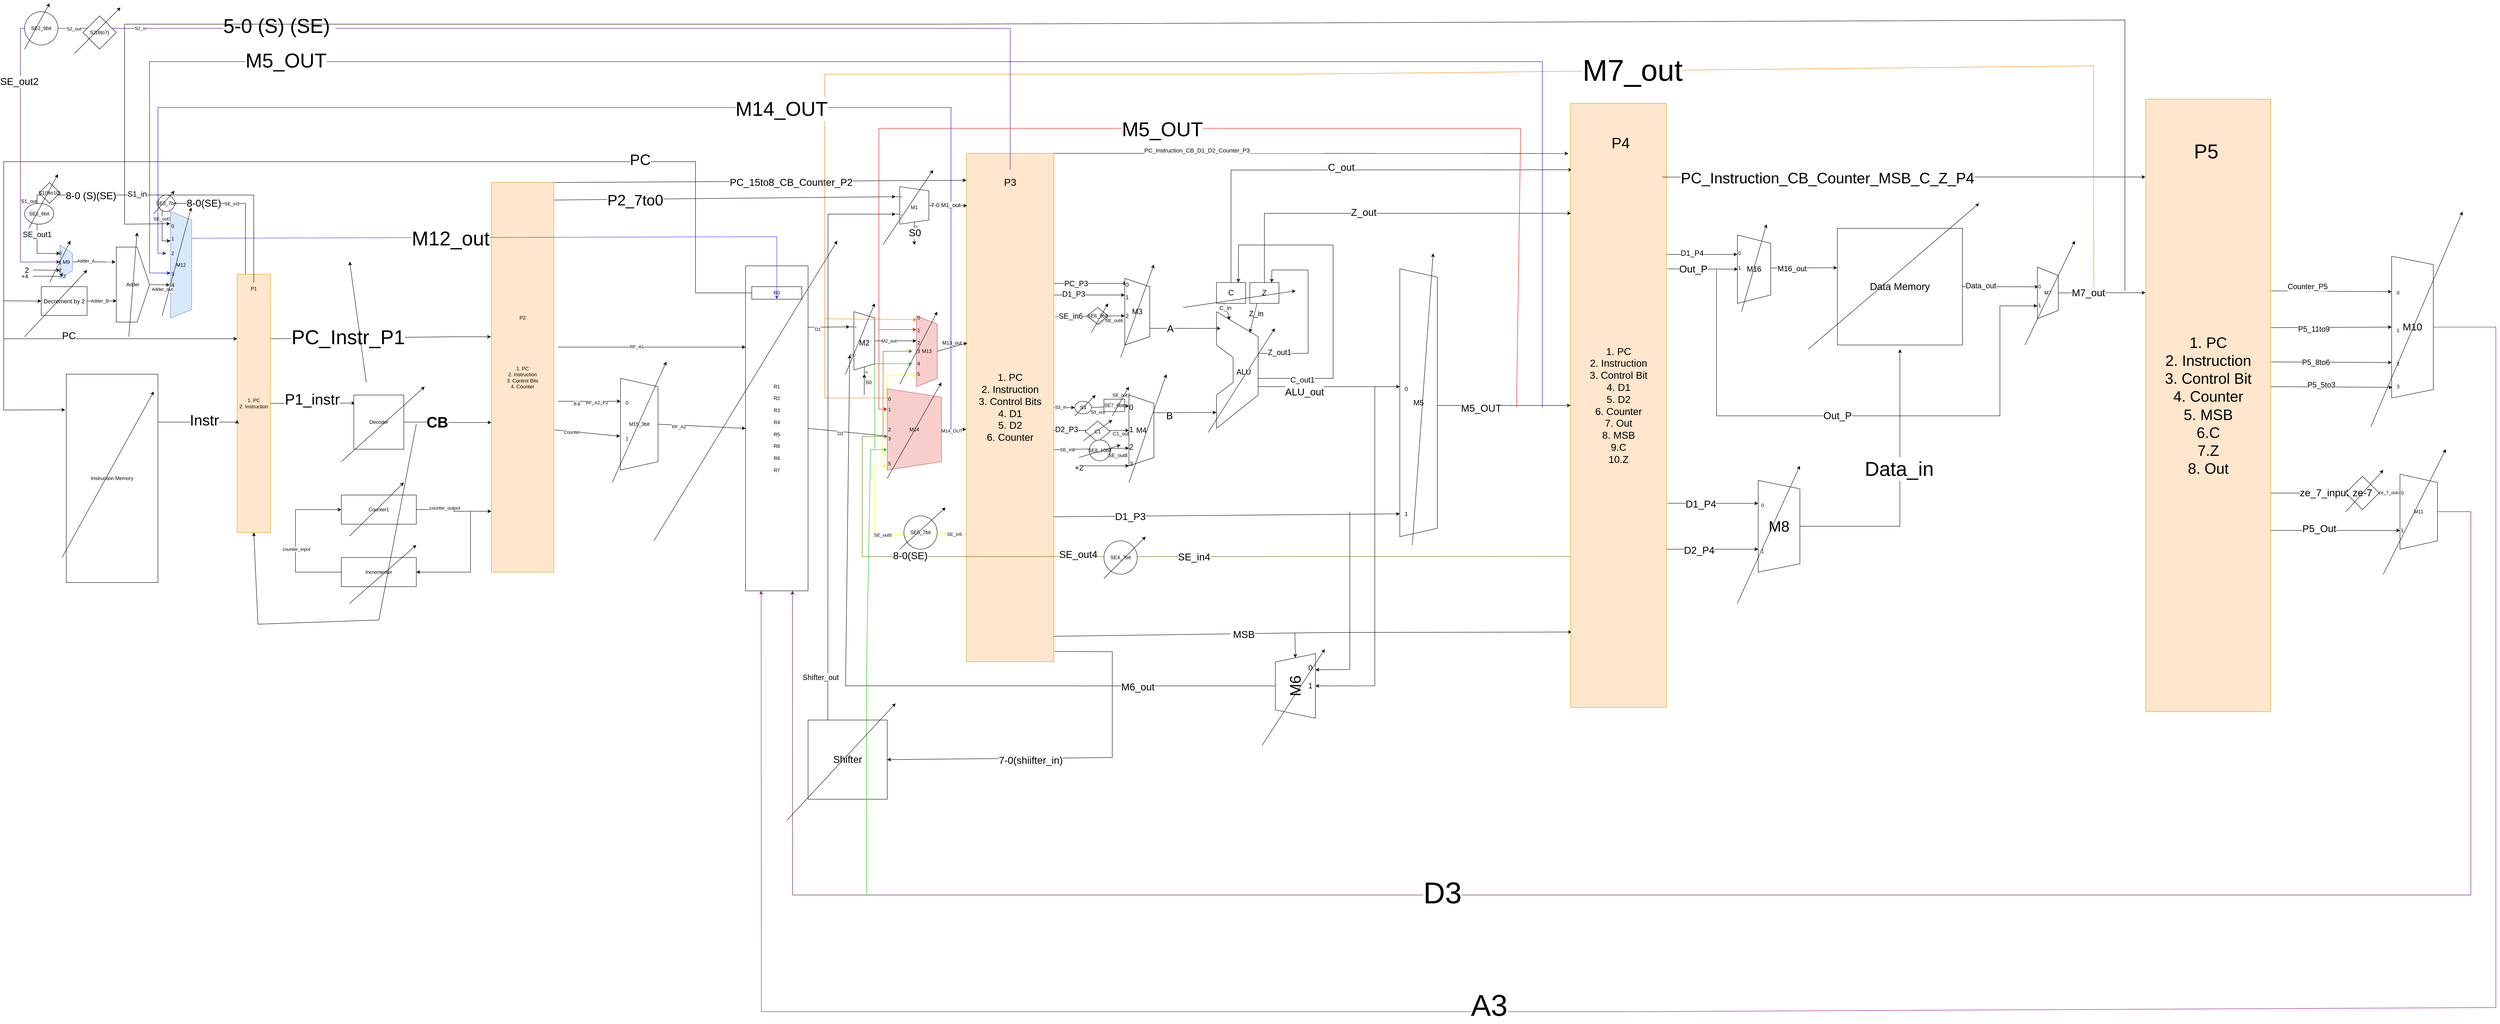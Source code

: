 <mxfile version="21.2.9" type="device">
  <diagram name="Page-1" id="Op2aQDQ8uJPvuN4dRdyH">
    <mxGraphModel dx="1588" dy="936" grid="1" gridSize="10" guides="1" tooltips="1" connect="1" arrows="1" fold="1" page="1" pageScale="10" pageWidth="850" pageHeight="1100" math="0" shadow="0">
      <root>
        <mxCell id="0" />
        <mxCell id="1" parent="0" />
        <mxCell id="I4kw4sfv-XJ1i7Al1kqw-211" style="edgeStyle=none;rounded=0;orthogonalLoop=1;jettySize=auto;html=1;exitX=0.25;exitY=0;exitDx=0;exitDy=0;" parent="1" source="I4kw4sfv-XJ1i7Al1kqw-1" edge="1">
          <mxGeometry relative="1" as="geometry">
            <mxPoint x="430" y="670" as="targetPoint" />
            <Array as="points">
              <mxPoint x="610" y="580" />
              <mxPoint x="410" y="580" />
              <mxPoint x="410" y="670" />
            </Array>
          </mxGeometry>
        </mxCell>
        <mxCell id="I4kw4sfv-XJ1i7Al1kqw-213" value="&lt;font style=&quot;font-size: 24px;&quot;&gt;8-0(SE)&lt;/font&gt;" style="edgeLabel;html=1;align=center;verticalAlign=middle;resizable=0;points=[];" parent="I4kw4sfv-XJ1i7Al1kqw-211" vertex="1" connectable="0">
          <mxGeometry x="0.389" relative="1" as="geometry">
            <mxPoint x="63" as="offset" />
          </mxGeometry>
        </mxCell>
        <mxCell id="I4kw4sfv-XJ1i7Al1kqw-360" value="SE_out3" style="edgeLabel;html=1;align=center;verticalAlign=middle;resizable=0;points=[];" parent="I4kw4sfv-XJ1i7Al1kqw-211" vertex="1" connectable="0">
          <mxGeometry x="0.693" relative="1" as="geometry">
            <mxPoint as="offset" />
          </mxGeometry>
        </mxCell>
        <mxCell id="I4kw4sfv-XJ1i7Al1kqw-362" value="SE_in3" style="edgeLabel;html=1;align=center;verticalAlign=middle;resizable=0;points=[];" parent="I4kw4sfv-XJ1i7Al1kqw-211" vertex="1" connectable="0">
          <mxGeometry x="-0.153" y="1" relative="1" as="geometry">
            <mxPoint as="offset" />
          </mxGeometry>
        </mxCell>
        <mxCell id="I4kw4sfv-XJ1i7Al1kqw-215" style="edgeStyle=none;rounded=0;orthogonalLoop=1;jettySize=auto;html=1;exitX=1;exitY=0.25;exitDx=0;exitDy=0;entryX=-0.007;entryY=0.396;entryDx=0;entryDy=0;entryPerimeter=0;" parent="1" source="I4kw4sfv-XJ1i7Al1kqw-1" target="I4kw4sfv-XJ1i7Al1kqw-7" edge="1">
          <mxGeometry relative="1" as="geometry">
            <Array as="points">
              <mxPoint x="1130" y="900" />
            </Array>
          </mxGeometry>
        </mxCell>
        <mxCell id="I4kw4sfv-XJ1i7Al1kqw-216" value="&lt;font style=&quot;font-size: 48px;&quot;&gt;PC_Instr_P1&lt;/font&gt;" style="edgeLabel;html=1;align=center;verticalAlign=middle;resizable=0;points=[];" parent="I4kw4sfv-XJ1i7Al1kqw-215" vertex="1" connectable="0">
          <mxGeometry x="-0.294" y="2" relative="1" as="geometry">
            <mxPoint x="-1" as="offset" />
          </mxGeometry>
        </mxCell>
        <mxCell id="I4kw4sfv-XJ1i7Al1kqw-341" style="edgeStyle=none;rounded=0;orthogonalLoop=1;jettySize=auto;html=1;exitX=1;exitY=0.5;exitDx=0;exitDy=0;entryX=0.028;entryY=0.149;entryDx=0;entryDy=0;entryPerimeter=0;" parent="1" source="I4kw4sfv-XJ1i7Al1kqw-1" target="I4kw4sfv-XJ1i7Al1kqw-5" edge="1">
          <mxGeometry relative="1" as="geometry" />
        </mxCell>
        <mxCell id="I4kw4sfv-XJ1i7Al1kqw-342" value="&lt;font style=&quot;font-size: 36px;&quot;&gt;P1_instr&lt;/font&gt;" style="edgeLabel;html=1;align=center;verticalAlign=middle;resizable=0;points=[];" parent="I4kw4sfv-XJ1i7Al1kqw-341" vertex="1" connectable="0">
          <mxGeometry x="-0.311" y="4" relative="1" as="geometry">
            <mxPoint x="30" y="-6" as="offset" />
          </mxGeometry>
        </mxCell>
        <mxCell id="I4kw4sfv-XJ1i7Al1kqw-408" style="edgeStyle=none;rounded=0;orthogonalLoop=1;jettySize=auto;html=1;exitX=0;exitY=0.25;exitDx=0;exitDy=0;entryX=0;entryY=0.25;entryDx=0;entryDy=0;" parent="1" target="I4kw4sfv-XJ1i7Al1kqw-1" edge="1">
          <mxGeometry relative="1" as="geometry">
            <mxPoint x="30" y="905" as="sourcePoint" />
          </mxGeometry>
        </mxCell>
        <mxCell id="I4kw4sfv-XJ1i7Al1kqw-409" value="&lt;font style=&quot;font-size: 24px;&quot;&gt;PC&lt;/font&gt;" style="edgeLabel;html=1;align=center;verticalAlign=middle;resizable=0;points=[];" parent="I4kw4sfv-XJ1i7Al1kqw-408" vertex="1" connectable="0">
          <mxGeometry x="-0.441" y="8" relative="1" as="geometry">
            <mxPoint x="-1" y="1" as="offset" />
          </mxGeometry>
        </mxCell>
        <mxCell id="I4kw4sfv-XJ1i7Al1kqw-1" value="1. PC&lt;br&gt;2. Instruction" style="rounded=0;whiteSpace=wrap;html=1;fillColor=#ffe6cc;strokeColor=#d79b00;" parent="1" vertex="1">
          <mxGeometry x="590" y="750" width="80" height="620" as="geometry" />
        </mxCell>
        <mxCell id="I4kw4sfv-XJ1i7Al1kqw-2" value="Instruction Memory" style="rounded=0;whiteSpace=wrap;html=1;" parent="1" vertex="1">
          <mxGeometry x="180" y="990" width="220" height="500" as="geometry" />
        </mxCell>
        <mxCell id="I4kw4sfv-XJ1i7Al1kqw-4" value="&lt;font style=&quot;font-size: 36px;&quot;&gt;Instr&lt;/font&gt;" style="edgeStyle=orthogonalEdgeStyle;rounded=0;orthogonalLoop=1;jettySize=auto;html=1;exitX=1;exitY=0.5;exitDx=0;exitDy=0;" parent="1" source="I4kw4sfv-XJ1i7Al1kqw-2" edge="1">
          <mxGeometry x="0.489" y="5" relative="1" as="geometry">
            <mxPoint x="470" y="1210" as="sourcePoint" />
            <mxPoint x="590" y="1100" as="targetPoint" />
            <Array as="points">
              <mxPoint x="400" y="1105" />
            </Array>
            <mxPoint as="offset" />
          </mxGeometry>
        </mxCell>
        <mxCell id="I4kw4sfv-XJ1i7Al1kqw-9" value="" style="edgeStyle=orthogonalEdgeStyle;rounded=0;orthogonalLoop=1;jettySize=auto;html=1;entryX=0.001;entryY=0.616;entryDx=0;entryDy=0;entryPerimeter=0;" parent="1" source="I4kw4sfv-XJ1i7Al1kqw-5" target="I4kw4sfv-XJ1i7Al1kqw-7" edge="1">
          <mxGeometry relative="1" as="geometry">
            <mxPoint x="1090" y="1105" as="targetPoint" />
            <Array as="points" />
          </mxGeometry>
        </mxCell>
        <mxCell id="I4kw4sfv-XJ1i7Al1kqw-11" value="&lt;font style=&quot;font-size: 36px;&quot;&gt;CB&lt;/font&gt;" style="edgeLabel;html=1;align=center;verticalAlign=middle;resizable=0;points=[];fontStyle=1" parent="I4kw4sfv-XJ1i7Al1kqw-9" vertex="1" connectable="0">
          <mxGeometry x="-0.182" relative="1" as="geometry">
            <mxPoint x="-7" as="offset" />
          </mxGeometry>
        </mxCell>
        <mxCell id="I4kw4sfv-XJ1i7Al1kqw-5" value="Decoder" style="rounded=0;whiteSpace=wrap;html=1;" parent="1" vertex="1">
          <mxGeometry x="870" y="1040" width="120" height="130" as="geometry" />
        </mxCell>
        <mxCell id="I4kw4sfv-XJ1i7Al1kqw-46" style="edgeStyle=none;rounded=0;orthogonalLoop=1;jettySize=auto;html=1;exitX=1.01;exitY=0.635;exitDx=0;exitDy=0;entryX=0.631;entryY=1.011;entryDx=0;entryDy=0;entryPerimeter=0;exitPerimeter=0;" parent="1" source="I4kw4sfv-XJ1i7Al1kqw-7" target="I4kw4sfv-XJ1i7Al1kqw-40" edge="1">
          <mxGeometry relative="1" as="geometry" />
        </mxCell>
        <mxCell id="I4kw4sfv-XJ1i7Al1kqw-49" value="Counter" style="edgeLabel;html=1;align=center;verticalAlign=middle;resizable=0;points=[];" parent="I4kw4sfv-XJ1i7Al1kqw-46" vertex="1" connectable="0">
          <mxGeometry x="-0.474" y="-1" relative="1" as="geometry">
            <mxPoint as="offset" />
          </mxGeometry>
        </mxCell>
        <mxCell id="I4kw4sfv-XJ1i7Al1kqw-225" style="edgeStyle=none;rounded=0;orthogonalLoop=1;jettySize=auto;html=1;exitX=1;exitY=0;exitDx=0;exitDy=0;entryX=0;entryY=0.053;entryDx=0;entryDy=0;entryPerimeter=0;" parent="1" source="I4kw4sfv-XJ1i7Al1kqw-7" target="I4kw4sfv-XJ1i7Al1kqw-66" edge="1">
          <mxGeometry relative="1" as="geometry" />
        </mxCell>
        <mxCell id="I4kw4sfv-XJ1i7Al1kqw-226" value="&lt;font style=&quot;font-size: 24px;&quot;&gt;PC_15to8_CB_Counter_P2&lt;/font&gt;" style="edgeLabel;html=1;align=center;verticalAlign=middle;resizable=0;points=[];" parent="I4kw4sfv-XJ1i7Al1kqw-225" vertex="1" connectable="0">
          <mxGeometry x="-0.133" y="-1" relative="1" as="geometry">
            <mxPoint x="140" y="1" as="offset" />
          </mxGeometry>
        </mxCell>
        <mxCell id="I4kw4sfv-XJ1i7Al1kqw-7" value="1. PC&lt;br&gt;2. Instruction&lt;br&gt;3. Control Bits&lt;br&gt;4. Counter" style="rounded=0;whiteSpace=wrap;html=1;fillColor=#ffe6cc;strokeColor=#d79b00;" parent="1" vertex="1">
          <mxGeometry x="1200" y="530" width="150" height="935" as="geometry" />
        </mxCell>
        <mxCell id="I4kw4sfv-XJ1i7Al1kqw-30" style="edgeStyle=orthogonalEdgeStyle;rounded=0;orthogonalLoop=1;jettySize=auto;html=1;exitX=1;exitY=0.5;exitDx=0;exitDy=0;" parent="1" source="I4kw4sfv-XJ1i7Al1kqw-23" edge="1">
          <mxGeometry relative="1" as="geometry">
            <mxPoint x="1200" y="1319" as="targetPoint" />
            <Array as="points">
              <mxPoint x="1110" y="1315" />
              <mxPoint x="1110" y="1319" />
            </Array>
          </mxGeometry>
        </mxCell>
        <mxCell id="I4kw4sfv-XJ1i7Al1kqw-33" value="counter_output" style="edgeLabel;html=1;align=center;verticalAlign=middle;resizable=0;points=[];" parent="I4kw4sfv-XJ1i7Al1kqw-30" vertex="1" connectable="0">
          <mxGeometry x="-0.279" y="4" relative="1" as="geometry">
            <mxPoint x="1" as="offset" />
          </mxGeometry>
        </mxCell>
        <mxCell id="I4kw4sfv-XJ1i7Al1kqw-23" value="Counter1" style="rounded=0;whiteSpace=wrap;html=1;" parent="1" vertex="1">
          <mxGeometry x="840" y="1280" width="180" height="70" as="geometry" />
        </mxCell>
        <mxCell id="I4kw4sfv-XJ1i7Al1kqw-25" style="edgeStyle=orthogonalEdgeStyle;rounded=0;orthogonalLoop=1;jettySize=auto;html=1;exitX=0;exitY=0.5;exitDx=0;exitDy=0;entryX=0;entryY=0.5;entryDx=0;entryDy=0;" parent="1" source="I4kw4sfv-XJ1i7Al1kqw-24" target="I4kw4sfv-XJ1i7Al1kqw-23" edge="1">
          <mxGeometry relative="1" as="geometry">
            <Array as="points">
              <mxPoint x="730" y="1465" />
              <mxPoint x="730" y="1315" />
            </Array>
          </mxGeometry>
        </mxCell>
        <mxCell id="I4kw4sfv-XJ1i7Al1kqw-37" value="counter_input" style="edgeLabel;html=1;align=center;verticalAlign=middle;resizable=0;points=[];" parent="I4kw4sfv-XJ1i7Al1kqw-25" vertex="1" connectable="0">
          <mxGeometry x="-0.107" y="-2" relative="1" as="geometry">
            <mxPoint as="offset" />
          </mxGeometry>
        </mxCell>
        <mxCell id="I4kw4sfv-XJ1i7Al1kqw-35" style="edgeStyle=orthogonalEdgeStyle;rounded=0;orthogonalLoop=1;jettySize=auto;html=1;exitX=1;exitY=0.5;exitDx=0;exitDy=0;entryX=1;entryY=0.5;entryDx=0;entryDy=0;" parent="1" target="I4kw4sfv-XJ1i7Al1kqw-24" edge="1">
          <mxGeometry relative="1" as="geometry">
            <mxPoint x="1150" y="1320" as="sourcePoint" />
            <Array as="points">
              <mxPoint x="1150" y="1465" />
            </Array>
          </mxGeometry>
        </mxCell>
        <mxCell id="I4kw4sfv-XJ1i7Al1kqw-24" value="Incrementer" style="rounded=0;whiteSpace=wrap;html=1;" parent="1" vertex="1">
          <mxGeometry x="840" y="1430" width="180" height="70" as="geometry" />
        </mxCell>
        <mxCell id="I4kw4sfv-XJ1i7Al1kqw-197" style="edgeStyle=none;rounded=0;orthogonalLoop=1;jettySize=auto;html=1;exitX=0.5;exitY=0;exitDx=0;exitDy=0;entryX=0.25;entryY=1;entryDx=0;entryDy=0;" parent="1" source="I4kw4sfv-XJ1i7Al1kqw-38" target="I4kw4sfv-XJ1i7Al1kqw-179" edge="1">
          <mxGeometry relative="1" as="geometry">
            <Array as="points">
              <mxPoint x="630" y="560" />
              <mxPoint x="110" y="560" />
              <mxPoint x="110" y="700" />
            </Array>
          </mxGeometry>
        </mxCell>
        <mxCell id="I4kw4sfv-XJ1i7Al1kqw-199" value="&lt;font style=&quot;font-size: 24px;&quot;&gt;8-0 (S)(SE)&lt;/font&gt;" style="edgeLabel;html=1;align=center;verticalAlign=middle;resizable=0;points=[];" parent="I4kw4sfv-XJ1i7Al1kqw-197" vertex="1" connectable="0">
          <mxGeometry x="0.3" y="2" relative="1" as="geometry">
            <mxPoint as="offset" />
          </mxGeometry>
        </mxCell>
        <mxCell id="I4kw4sfv-XJ1i7Al1kqw-345" value="&lt;font style=&quot;font-size: 18px;&quot;&gt;SE_out1&lt;/font&gt;" style="edgeLabel;html=1;align=center;verticalAlign=middle;resizable=0;points=[];" parent="I4kw4sfv-XJ1i7Al1kqw-197" vertex="1" connectable="0">
          <mxGeometry x="0.786" relative="1" as="geometry">
            <mxPoint y="-1" as="offset" />
          </mxGeometry>
        </mxCell>
        <mxCell id="I4kw4sfv-XJ1i7Al1kqw-358" value="&lt;font style=&quot;font-size: 18px;&quot;&gt;S1_in&lt;/font&gt;" style="edgeLabel;html=1;align=center;verticalAlign=middle;resizable=0;points=[];" parent="I4kw4sfv-XJ1i7Al1kqw-197" vertex="1" connectable="0">
          <mxGeometry x="0.08" y="-2" relative="1" as="geometry">
            <mxPoint x="9" as="offset" />
          </mxGeometry>
        </mxCell>
        <mxCell id="I4kw4sfv-XJ1i7Al1kqw-38" value="P1" style="text;html=1;strokeColor=none;fillColor=none;align=center;verticalAlign=middle;whiteSpace=wrap;rounded=0;" parent="1" vertex="1">
          <mxGeometry x="600" y="770" width="60" height="30" as="geometry" />
        </mxCell>
        <mxCell id="I4kw4sfv-XJ1i7Al1kqw-39" value="P2" style="text;html=1;strokeColor=none;fillColor=none;align=center;verticalAlign=middle;whiteSpace=wrap;rounded=0;" parent="1" vertex="1">
          <mxGeometry x="1245" y="840" width="60" height="30" as="geometry" />
        </mxCell>
        <mxCell id="I4kw4sfv-XJ1i7Al1kqw-43" style="edgeStyle=none;rounded=0;orthogonalLoop=1;jettySize=auto;html=1;entryX=0.25;entryY=1;entryDx=0;entryDy=0;" parent="1" target="I4kw4sfv-XJ1i7Al1kqw-40" edge="1">
          <mxGeometry relative="1" as="geometry">
            <mxPoint x="1360" y="1055" as="sourcePoint" />
          </mxGeometry>
        </mxCell>
        <mxCell id="I4kw4sfv-XJ1i7Al1kqw-44" value="8-6" style="edgeLabel;html=1;align=center;verticalAlign=middle;resizable=0;points=[];" parent="I4kw4sfv-XJ1i7Al1kqw-43" vertex="1" connectable="0">
          <mxGeometry x="-0.385" y="-6" relative="1" as="geometry">
            <mxPoint x="-1" as="offset" />
          </mxGeometry>
        </mxCell>
        <mxCell id="I4kw4sfv-XJ1i7Al1kqw-45" value="RF_A2_P2" style="edgeLabel;html=1;align=center;verticalAlign=middle;resizable=0;points=[];" parent="I4kw4sfv-XJ1i7Al1kqw-43" vertex="1" connectable="0">
          <mxGeometry x="0.254" y="-3" relative="1" as="geometry">
            <mxPoint x="-1" as="offset" />
          </mxGeometry>
        </mxCell>
        <mxCell id="I4kw4sfv-XJ1i7Al1kqw-51" style="edgeStyle=none;rounded=0;orthogonalLoop=1;jettySize=auto;html=1;exitX=0.5;exitY=0;exitDx=0;exitDy=0;entryX=0;entryY=0.5;entryDx=0;entryDy=0;" parent="1" source="I4kw4sfv-XJ1i7Al1kqw-40" target="I4kw4sfv-XJ1i7Al1kqw-50" edge="1">
          <mxGeometry relative="1" as="geometry" />
        </mxCell>
        <mxCell id="I4kw4sfv-XJ1i7Al1kqw-52" value="RF_A2" style="edgeLabel;html=1;align=center;verticalAlign=middle;resizable=0;points=[];" parent="I4kw4sfv-XJ1i7Al1kqw-51" vertex="1" connectable="0">
          <mxGeometry x="-0.521" y="-3" relative="1" as="geometry">
            <mxPoint x="-1" as="offset" />
          </mxGeometry>
        </mxCell>
        <mxCell id="I4kw4sfv-XJ1i7Al1kqw-40" value="M15_3bit" style="shape=trapezoid;perimeter=trapezoidPerimeter;whiteSpace=wrap;html=1;fixedSize=1;direction=south;" parent="1" vertex="1">
          <mxGeometry x="1510" y="1000" width="90" height="220" as="geometry" />
        </mxCell>
        <mxCell id="I4kw4sfv-XJ1i7Al1kqw-53" style="edgeStyle=none;rounded=0;orthogonalLoop=1;jettySize=auto;html=1;entryX=0;entryY=0.25;entryDx=0;entryDy=0;" parent="1" target="I4kw4sfv-XJ1i7Al1kqw-50" edge="1">
          <mxGeometry relative="1" as="geometry">
            <mxPoint x="1360" y="925" as="sourcePoint" />
          </mxGeometry>
        </mxCell>
        <mxCell id="I4kw4sfv-XJ1i7Al1kqw-54" value="RF_A1" style="edgeLabel;html=1;align=center;verticalAlign=middle;resizable=0;points=[];" parent="I4kw4sfv-XJ1i7Al1kqw-53" vertex="1" connectable="0">
          <mxGeometry x="-0.16" y="1" relative="1" as="geometry">
            <mxPoint as="offset" />
          </mxGeometry>
        </mxCell>
        <mxCell id="I4kw4sfv-XJ1i7Al1kqw-57" style="edgeStyle=none;rounded=0;orthogonalLoop=1;jettySize=auto;html=1;exitX=1;exitY=0.5;exitDx=0;exitDy=0;entryX=0.594;entryY=0.833;entryDx=0;entryDy=0;entryPerimeter=0;" parent="1" source="I4kw4sfv-XJ1i7Al1kqw-50" target="I4kw4sfv-XJ1i7Al1kqw-56" edge="1">
          <mxGeometry relative="1" as="geometry" />
        </mxCell>
        <mxCell id="I4kw4sfv-XJ1i7Al1kqw-61" value="D2" style="edgeLabel;html=1;align=center;verticalAlign=middle;resizable=0;points=[];" parent="I4kw4sfv-XJ1i7Al1kqw-57" vertex="1" connectable="0">
          <mxGeometry x="-0.283" y="-4" relative="1" as="geometry">
            <mxPoint x="1" as="offset" />
          </mxGeometry>
        </mxCell>
        <mxCell id="I4kw4sfv-XJ1i7Al1kqw-220" style="edgeStyle=none;rounded=0;orthogonalLoop=1;jettySize=auto;html=1;exitX=0.5;exitY=0;exitDx=0;exitDy=0;entryX=0.5;entryY=0;entryDx=0;entryDy=0;" parent="1" source="I4kw4sfv-XJ1i7Al1kqw-50" target="I4kw4sfv-XJ1i7Al1kqw-55" edge="1">
          <mxGeometry relative="1" as="geometry" />
        </mxCell>
        <mxCell id="I4kw4sfv-XJ1i7Al1kqw-50" value="R1&lt;br&gt;&lt;br&gt;R2&lt;br&gt;&lt;br&gt;R3&lt;br&gt;&lt;br&gt;R4&lt;br&gt;&lt;br&gt;R5&lt;br&gt;&lt;br&gt;R6&lt;br&gt;&lt;br&gt;R6&lt;br&gt;&lt;br&gt;R7" style="rounded=0;whiteSpace=wrap;html=1;" parent="1" vertex="1">
          <mxGeometry x="1810" y="730" width="150" height="780" as="geometry" />
        </mxCell>
        <mxCell id="I4kw4sfv-XJ1i7Al1kqw-184" style="edgeStyle=none;rounded=0;orthogonalLoop=1;jettySize=auto;html=1;exitX=0;exitY=0.5;exitDx=0;exitDy=0;entryX=-0.012;entryY=0.171;entryDx=0;entryDy=0;entryPerimeter=0;" parent="1" source="I4kw4sfv-XJ1i7Al1kqw-55" target="I4kw4sfv-XJ1i7Al1kqw-2" edge="1">
          <mxGeometry relative="1" as="geometry">
            <mxPoint x="200" y="510" as="targetPoint" />
            <Array as="points">
              <mxPoint x="1690" y="795" />
              <mxPoint x="1690" y="480" />
              <mxPoint x="30" y="480" />
              <mxPoint x="30" y="1076" />
            </Array>
          </mxGeometry>
        </mxCell>
        <mxCell id="I4kw4sfv-XJ1i7Al1kqw-186" value="&lt;font style=&quot;font-size: 36px;&quot;&gt;PC&lt;/font&gt;" style="edgeLabel;html=1;align=center;verticalAlign=middle;resizable=0;points=[];" parent="I4kw4sfv-XJ1i7Al1kqw-184" vertex="1" connectable="0">
          <mxGeometry x="-0.591" y="-5" relative="1" as="geometry">
            <mxPoint as="offset" />
          </mxGeometry>
        </mxCell>
        <mxCell id="I4kw4sfv-XJ1i7Al1kqw-55" value="R0" style="rounded=0;whiteSpace=wrap;html=1;" parent="1" vertex="1">
          <mxGeometry x="1825" y="780" width="120" height="30" as="geometry" />
        </mxCell>
        <mxCell id="I4kw4sfv-XJ1i7Al1kqw-67" style="edgeStyle=none;rounded=0;orthogonalLoop=1;jettySize=auto;html=1;exitX=0.5;exitY=0;exitDx=0;exitDy=0;entryX=-0.002;entryY=0.543;entryDx=0;entryDy=0;entryPerimeter=0;" parent="1" source="I4kw4sfv-XJ1i7Al1kqw-56" target="I4kw4sfv-XJ1i7Al1kqw-66" edge="1">
          <mxGeometry relative="1" as="geometry" />
        </mxCell>
        <mxCell id="I4kw4sfv-XJ1i7Al1kqw-68" value="M14_OUT" style="edgeLabel;html=1;align=center;verticalAlign=middle;resizable=0;points=[];" parent="I4kw4sfv-XJ1i7Al1kqw-67" vertex="1" connectable="0">
          <mxGeometry x="-0.385" y="-3" relative="1" as="geometry">
            <mxPoint x="6" as="offset" />
          </mxGeometry>
        </mxCell>
        <mxCell id="I4kw4sfv-XJ1i7Al1kqw-301" style="edgeStyle=none;rounded=0;orthogonalLoop=1;jettySize=auto;html=1;exitX=0.112;exitY=1.001;exitDx=0;exitDy=0;exitPerimeter=0;strokeColor=#FF8000;" parent="1" source="I4kw4sfv-XJ1i7Al1kqw-56" edge="1">
          <mxGeometry relative="1" as="geometry">
            <mxPoint x="5045.333" y="800" as="targetPoint" />
            <Array as="points">
              <mxPoint x="2000" y="1047" />
              <mxPoint x="2000" y="650" />
              <mxPoint x="2000" y="270" />
              <mxPoint x="3130" y="270" />
              <mxPoint x="5045" y="250" />
            </Array>
          </mxGeometry>
        </mxCell>
        <mxCell id="I4kw4sfv-XJ1i7Al1kqw-303" value="&lt;font style=&quot;font-size: 72px;&quot;&gt;M7_out&lt;/font&gt;" style="edgeLabel;html=1;align=center;verticalAlign=middle;resizable=0;points=[];" parent="I4kw4sfv-XJ1i7Al1kqw-301" vertex="1" connectable="0">
          <mxGeometry x="0.267" y="1" relative="1" as="geometry">
            <mxPoint as="offset" />
          </mxGeometry>
        </mxCell>
        <mxCell id="I4kw4sfv-XJ1i7Al1kqw-56" value="M14" style="shape=trapezoid;perimeter=trapezoidPerimeter;whiteSpace=wrap;html=1;fixedSize=1;direction=south;fillColor=#f8cecc;strokeColor=#b85450;" parent="1" vertex="1">
          <mxGeometry x="2150" y="1025" width="130" height="195" as="geometry" />
        </mxCell>
        <mxCell id="I4kw4sfv-XJ1i7Al1kqw-63" value="2" style="text;html=1;align=center;verticalAlign=middle;resizable=0;points=[];autosize=1;strokeColor=none;fillColor=none;" parent="1" vertex="1">
          <mxGeometry x="2140" y="1107.5" width="30" height="30" as="geometry" />
        </mxCell>
        <mxCell id="I4kw4sfv-XJ1i7Al1kqw-86" style="edgeStyle=none;rounded=0;orthogonalLoop=1;jettySize=auto;html=1;" parent="1" edge="1">
          <mxGeometry relative="1" as="geometry">
            <mxPoint x="2550" y="772" as="sourcePoint" />
            <mxPoint x="2725" y="772" as="targetPoint" />
          </mxGeometry>
        </mxCell>
        <mxCell id="I4kw4sfv-XJ1i7Al1kqw-87" value="&lt;font style=&quot;font-size: 18px;&quot;&gt;PC_P3&lt;/font&gt;" style="edgeLabel;html=1;align=center;verticalAlign=middle;resizable=0;points=[];" parent="I4kw4sfv-XJ1i7Al1kqw-86" vertex="1" connectable="0">
          <mxGeometry x="-0.404" y="-1" relative="1" as="geometry">
            <mxPoint x="1" as="offset" />
          </mxGeometry>
        </mxCell>
        <mxCell id="I4kw4sfv-XJ1i7Al1kqw-107" style="edgeStyle=none;rounded=0;orthogonalLoop=1;jettySize=auto;html=1;exitX=1;exitY=0.5;exitDx=0;exitDy=0;entryX=0.153;entryY=1;entryDx=0;entryDy=0;entryPerimeter=0;" parent="1" source="I4kw4sfv-XJ1i7Al1kqw-329" target="I4kw4sfv-XJ1i7Al1kqw-106" edge="1">
          <mxGeometry relative="1" as="geometry" />
        </mxCell>
        <mxCell id="I4kw4sfv-XJ1i7Al1kqw-334" value="S3_out" style="edgeLabel;html=1;align=center;verticalAlign=middle;resizable=0;points=[];" parent="I4kw4sfv-XJ1i7Al1kqw-107" vertex="1" connectable="0">
          <mxGeometry x="-0.712" y="2" relative="1" as="geometry">
            <mxPoint x="2" y="13" as="offset" />
          </mxGeometry>
        </mxCell>
        <mxCell id="I4kw4sfv-XJ1i7Al1kqw-337" value="SE_out7" style="edgeLabel;html=1;align=center;verticalAlign=middle;resizable=0;points=[];" parent="I4kw4sfv-XJ1i7Al1kqw-107" vertex="1" connectable="0">
          <mxGeometry x="0.569" relative="1" as="geometry">
            <mxPoint y="-27" as="offset" />
          </mxGeometry>
        </mxCell>
        <mxCell id="I4kw4sfv-XJ1i7Al1kqw-173" style="edgeStyle=none;rounded=0;orthogonalLoop=1;jettySize=auto;html=1;exitX=0;exitY=0.75;exitDx=0;exitDy=0;strokeColor=#FFFF00;" parent="1" source="I4kw4sfv-XJ1i7Al1kqw-66" edge="1">
          <mxGeometry relative="1" as="geometry">
            <mxPoint x="2150" y="1210" as="targetPoint" />
            <Array as="points">
              <mxPoint x="2120" y="1375" />
              <mxPoint x="2120" y="1210" />
            </Array>
          </mxGeometry>
        </mxCell>
        <mxCell id="I4kw4sfv-XJ1i7Al1kqw-389" value="SE_out5" style="edgeLabel;html=1;align=center;verticalAlign=middle;resizable=0;points=[];" parent="I4kw4sfv-XJ1i7Al1kqw-173" vertex="1" connectable="0">
          <mxGeometry x="-0.032" y="1" relative="1" as="geometry">
            <mxPoint as="offset" />
          </mxGeometry>
        </mxCell>
        <mxCell id="I4kw4sfv-XJ1i7Al1kqw-390" value="SE_in5" style="edgeLabel;html=1;align=center;verticalAlign=middle;resizable=0;points=[];" parent="I4kw4sfv-XJ1i7Al1kqw-173" vertex="1" connectable="0">
          <mxGeometry x="-0.859" y="-1" relative="1" as="geometry">
            <mxPoint as="offset" />
          </mxGeometry>
        </mxCell>
        <mxCell id="I4kw4sfv-XJ1i7Al1kqw-427" style="edgeStyle=none;rounded=0;orthogonalLoop=1;jettySize=auto;html=1;exitX=1;exitY=0;exitDx=0;exitDy=0;entryX=-0.024;entryY=0.083;entryDx=0;entryDy=0;entryPerimeter=0;" parent="1" source="I4kw4sfv-XJ1i7Al1kqw-66" target="I4kw4sfv-XJ1i7Al1kqw-152" edge="1">
          <mxGeometry relative="1" as="geometry" />
        </mxCell>
        <mxCell id="I4kw4sfv-XJ1i7Al1kqw-428" value="&lt;font style=&quot;font-size: 14px;&quot;&gt;PC_Instruction_CB_D1_D2_Counter_P3&lt;/font&gt;" style="edgeLabel;html=1;align=center;verticalAlign=middle;resizable=0;points=[];" parent="I4kw4sfv-XJ1i7Al1kqw-427" vertex="1" connectable="0">
          <mxGeometry x="-0.447" y="7" relative="1" as="geometry">
            <mxPoint x="1" as="offset" />
          </mxGeometry>
        </mxCell>
        <mxCell id="I4kw4sfv-XJ1i7Al1kqw-66" value="&lt;font style=&quot;font-size: 24px;&quot;&gt;1. PC&lt;br&gt;2. Instruction&lt;br&gt;3. Control Bits&lt;br&gt;4. D1&lt;br&gt;5. D2&lt;br&gt;6. Counter&lt;/font&gt;" style="rounded=0;whiteSpace=wrap;html=1;fillColor=#ffe6cc;strokeColor=#d79b00;" parent="1" vertex="1">
          <mxGeometry x="2340" y="460" width="210" height="1220" as="geometry" />
        </mxCell>
        <mxCell id="I4kw4sfv-XJ1i7Al1kqw-71" style="edgeStyle=none;rounded=0;orthogonalLoop=1;jettySize=auto;html=1;exitX=1;exitY=0.5;exitDx=0;exitDy=-5;exitPerimeter=0;" parent="1" source="I4kw4sfv-XJ1i7Al1kqw-69" edge="1">
          <mxGeometry relative="1" as="geometry">
            <mxPoint x="2220" y="910" as="targetPoint" />
          </mxGeometry>
        </mxCell>
        <mxCell id="I4kw4sfv-XJ1i7Al1kqw-72" value="M2_out" style="edgeLabel;html=1;align=center;verticalAlign=middle;resizable=0;points=[];" parent="I4kw4sfv-XJ1i7Al1kqw-71" vertex="1" connectable="0">
          <mxGeometry x="-0.477" relative="1" as="geometry">
            <mxPoint as="offset" />
          </mxGeometry>
        </mxCell>
        <mxCell id="I4kw4sfv-XJ1i7Al1kqw-73" style="edgeStyle=none;rounded=0;orthogonalLoop=1;jettySize=auto;html=1;exitX=0.993;exitY=0.189;exitDx=0;exitDy=0;exitPerimeter=0;entryX=0;entryY=0.223;entryDx=0;entryDy=3;entryPerimeter=0;" parent="1" source="I4kw4sfv-XJ1i7Al1kqw-50" target="I4kw4sfv-XJ1i7Al1kqw-69" edge="1">
          <mxGeometry relative="1" as="geometry" />
        </mxCell>
        <mxCell id="I4kw4sfv-XJ1i7Al1kqw-75" value="D1" style="edgeLabel;html=1;align=center;verticalAlign=middle;resizable=0;points=[];" parent="I4kw4sfv-XJ1i7Al1kqw-73" vertex="1" connectable="0">
          <mxGeometry x="-0.533" y="-5" relative="1" as="geometry">
            <mxPoint as="offset" />
          </mxGeometry>
        </mxCell>
        <mxCell id="I4kw4sfv-XJ1i7Al1kqw-78" style="edgeStyle=none;rounded=0;orthogonalLoop=1;jettySize=auto;html=1;exitX=0.357;exitY=1;exitDx=10;exitDy=0;exitPerimeter=0;entryX=0.357;entryY=1;entryDx=10;entryDy=0;entryPerimeter=0;" parent="1" target="I4kw4sfv-XJ1i7Al1kqw-69" edge="1">
          <mxGeometry relative="1" as="geometry">
            <mxPoint x="2094.727" y="1040" as="sourcePoint" />
          </mxGeometry>
        </mxCell>
        <mxCell id="I4kw4sfv-XJ1i7Al1kqw-69" value="&lt;font style=&quot;font-size: 18px;&quot;&gt;M2&lt;/font&gt;" style="shadow=0;dashed=0;align=center;html=1;strokeWidth=1;shape=mxgraph.electrical.abstract.mux2;whiteSpace=wrap;" parent="1" vertex="1">
          <mxGeometry x="2060" y="840" width="70" height="150" as="geometry" />
        </mxCell>
        <mxCell id="I4kw4sfv-XJ1i7Al1kqw-81" style="edgeStyle=none;rounded=0;orthogonalLoop=1;jettySize=auto;html=1;exitX=0.5;exitY=0;exitDx=0;exitDy=0;entryX=0.01;entryY=0.373;entryDx=0;entryDy=0;entryPerimeter=0;" parent="1" source="I4kw4sfv-XJ1i7Al1kqw-70" target="I4kw4sfv-XJ1i7Al1kqw-66" edge="1">
          <mxGeometry relative="1" as="geometry" />
        </mxCell>
        <mxCell id="I4kw4sfv-XJ1i7Al1kqw-309" style="edgeStyle=none;rounded=0;orthogonalLoop=1;jettySize=auto;html=1;entryX=0.054;entryY=0.99;entryDx=0;entryDy=0;strokeColor=#FF8000;entryPerimeter=0;" parent="1" target="I4kw4sfv-XJ1i7Al1kqw-70" edge="1">
          <mxGeometry relative="1" as="geometry">
            <mxPoint x="2000" y="857" as="sourcePoint" />
          </mxGeometry>
        </mxCell>
        <mxCell id="I4kw4sfv-XJ1i7Al1kqw-315" style="edgeStyle=none;rounded=0;orthogonalLoop=1;jettySize=auto;html=1;strokeColor=#FF0000;" parent="1" edge="1">
          <mxGeometry relative="1" as="geometry">
            <mxPoint x="2220" y="883" as="targetPoint" />
            <mxPoint x="2130" y="883" as="sourcePoint" />
          </mxGeometry>
        </mxCell>
        <mxCell id="I4kw4sfv-XJ1i7Al1kqw-319" style="edgeStyle=none;rounded=0;orthogonalLoop=1;jettySize=auto;html=1;exitX=0.75;exitY=1;exitDx=0;exitDy=0;strokeColor=#666600;" parent="1" target="I4kw4sfv-XJ1i7Al1kqw-320" edge="1">
          <mxGeometry relative="1" as="geometry">
            <mxPoint x="2220" y="990" as="targetPoint" />
            <mxPoint x="2140" y="1140" as="sourcePoint" />
            <Array as="points">
              <mxPoint x="2140" y="935" />
            </Array>
          </mxGeometry>
        </mxCell>
        <mxCell id="I4kw4sfv-XJ1i7Al1kqw-322" style="edgeStyle=none;rounded=0;orthogonalLoop=1;jettySize=auto;html=1;strokeColor=#00CC00;" parent="1" target="I4kw4sfv-XJ1i7Al1kqw-323" edge="1">
          <mxGeometry relative="1" as="geometry">
            <mxPoint x="2120" y="1170" as="sourcePoint" />
            <Array as="points">
              <mxPoint x="2120" y="965" />
            </Array>
          </mxGeometry>
        </mxCell>
        <mxCell id="I4kw4sfv-XJ1i7Al1kqw-387" style="edgeStyle=none;rounded=0;orthogonalLoop=1;jettySize=auto;html=1;exitX=-0.128;exitY=0.726;exitDx=0;exitDy=0;entryX=0.837;entryY=1.018;entryDx=0;entryDy=0;entryPerimeter=0;exitPerimeter=0;strokeColor=#FFFF00;" parent="1" source="I4kw4sfv-XJ1i7Al1kqw-235" target="I4kw4sfv-XJ1i7Al1kqw-70" edge="1">
          <mxGeometry relative="1" as="geometry">
            <mxPoint x="2130" y="1211.25" as="sourcePoint" />
            <Array as="points">
              <mxPoint x="2150" y="992" />
            </Array>
          </mxGeometry>
        </mxCell>
        <mxCell id="I4kw4sfv-XJ1i7Al1kqw-70" value="M13" style="shape=trapezoid;perimeter=trapezoidPerimeter;whiteSpace=wrap;html=1;fixedSize=1;direction=south;fillColor=#f8cecc;strokeColor=#b85450;" parent="1" vertex="1">
          <mxGeometry x="2220" y="850" width="50" height="170" as="geometry" />
        </mxCell>
        <mxCell id="I4kw4sfv-XJ1i7Al1kqw-79" value="S0" style="text;html=1;align=center;verticalAlign=middle;resizable=0;points=[];autosize=1;strokeColor=none;fillColor=none;" parent="1" vertex="1">
          <mxGeometry x="2085" y="995" width="40" height="30" as="geometry" />
        </mxCell>
        <mxCell id="I4kw4sfv-XJ1i7Al1kqw-82" value="M13_out" style="text;html=1;align=center;verticalAlign=middle;resizable=0;points=[];autosize=1;strokeColor=none;fillColor=none;" parent="1" vertex="1">
          <mxGeometry x="2270" y="900" width="70" height="30" as="geometry" />
        </mxCell>
        <mxCell id="I4kw4sfv-XJ1i7Al1kqw-193" style="edgeStyle=none;rounded=0;orthogonalLoop=1;jettySize=auto;html=1;exitX=0.5;exitY=0;exitDx=0;exitDy=0;entryX=0.5;entryY=1;entryDx=0;entryDy=0;strokeColor=#4C0099;" parent="1" source="I4kw4sfv-XJ1i7Al1kqw-84" target="I4kw4sfv-XJ1i7Al1kqw-179" edge="1">
          <mxGeometry relative="1" as="geometry">
            <Array as="points">
              <mxPoint x="2445" y="160" />
              <mxPoint x="1140" y="160" />
              <mxPoint x="70" y="160" />
              <mxPoint x="70" y="721" />
            </Array>
          </mxGeometry>
        </mxCell>
        <mxCell id="I4kw4sfv-XJ1i7Al1kqw-196" value="&lt;font style=&quot;font-size: 48px;&quot;&gt;5-0 (S) (SE)&amp;nbsp;&lt;/font&gt;" style="edgeLabel;html=1;align=center;verticalAlign=middle;resizable=0;points=[];" parent="I4kw4sfv-XJ1i7Al1kqw-193" vertex="1" connectable="0">
          <mxGeometry x="0.242" y="-6" relative="1" as="geometry">
            <mxPoint x="-1" as="offset" />
          </mxGeometry>
        </mxCell>
        <mxCell id="I4kw4sfv-XJ1i7Al1kqw-346" value="&lt;font style=&quot;font-size: 24px;&quot;&gt;SE_out2&lt;/font&gt;" style="edgeLabel;html=1;align=center;verticalAlign=middle;resizable=0;points=[];" parent="I4kw4sfv-XJ1i7Al1kqw-193" vertex="1" connectable="0">
          <mxGeometry x="0.687" y="-3" relative="1" as="geometry">
            <mxPoint y="-1" as="offset" />
          </mxGeometry>
        </mxCell>
        <mxCell id="I4kw4sfv-XJ1i7Al1kqw-363" value="S2_out" style="edgeLabel;html=1;align=center;verticalAlign=middle;resizable=0;points=[];" parent="I4kw4sfv-XJ1i7Al1kqw-193" vertex="1" connectable="0">
          <mxGeometry x="0.535" y="1" relative="1" as="geometry">
            <mxPoint as="offset" />
          </mxGeometry>
        </mxCell>
        <mxCell id="I4kw4sfv-XJ1i7Al1kqw-364" value="S2_in" style="edgeLabel;html=1;align=center;verticalAlign=middle;resizable=0;points=[];" parent="I4kw4sfv-XJ1i7Al1kqw-193" vertex="1" connectable="0">
          <mxGeometry x="0.44" relative="1" as="geometry">
            <mxPoint as="offset" />
          </mxGeometry>
        </mxCell>
        <mxCell id="I4kw4sfv-XJ1i7Al1kqw-84" value="&lt;font style=&quot;font-size: 24px;&quot;&gt;P3&lt;/font&gt;" style="text;html=1;strokeColor=none;fillColor=none;align=center;verticalAlign=middle;whiteSpace=wrap;rounded=0;" parent="1" vertex="1">
          <mxGeometry x="2380" y="500" width="130" height="60" as="geometry" />
        </mxCell>
        <mxCell id="I4kw4sfv-XJ1i7Al1kqw-89" style="edgeStyle=none;rounded=0;orthogonalLoop=1;jettySize=auto;html=1;entryX=0.25;entryY=1;entryDx=0;entryDy=0;" parent="1" target="I4kw4sfv-XJ1i7Al1kqw-85" edge="1">
          <mxGeometry relative="1" as="geometry">
            <mxPoint x="2550" y="800" as="sourcePoint" />
          </mxGeometry>
        </mxCell>
        <mxCell id="I4kw4sfv-XJ1i7Al1kqw-90" value="&lt;font style=&quot;font-size: 18px;&quot;&gt;D1_P3&lt;/font&gt;" style="edgeLabel;html=1;align=center;verticalAlign=middle;resizable=0;points=[];" parent="I4kw4sfv-XJ1i7Al1kqw-89" vertex="1" connectable="0">
          <mxGeometry x="-0.442" y="2" relative="1" as="geometry">
            <mxPoint x="-1" as="offset" />
          </mxGeometry>
        </mxCell>
        <mxCell id="I4kw4sfv-XJ1i7Al1kqw-92" style="edgeStyle=none;rounded=0;orthogonalLoop=1;jettySize=auto;html=1;exitX=1.014;exitY=0.321;exitDx=0;exitDy=0;exitPerimeter=0;" parent="1" source="I4kw4sfv-XJ1i7Al1kqw-66" edge="1">
          <mxGeometry relative="1" as="geometry">
            <mxPoint x="2720" y="850" as="targetPoint" />
          </mxGeometry>
        </mxCell>
        <mxCell id="I4kw4sfv-XJ1i7Al1kqw-93" value="&lt;font style=&quot;font-size: 18px;&quot;&gt;SE_in6&lt;/font&gt;" style="edgeLabel;html=1;align=center;verticalAlign=middle;resizable=0;points=[];" parent="I4kw4sfv-XJ1i7Al1kqw-92" vertex="1" connectable="0">
          <mxGeometry x="-0.549" y="-6" relative="1" as="geometry">
            <mxPoint x="-1" y="-7" as="offset" />
          </mxGeometry>
        </mxCell>
        <mxCell id="I4kw4sfv-XJ1i7Al1kqw-328" value="SE_out6" style="edgeLabel;html=1;align=center;verticalAlign=middle;resizable=0;points=[];" parent="I4kw4sfv-XJ1i7Al1kqw-92" vertex="1" connectable="0">
          <mxGeometry x="0.679" relative="1" as="geometry">
            <mxPoint y="10" as="offset" />
          </mxGeometry>
        </mxCell>
        <mxCell id="I4kw4sfv-XJ1i7Al1kqw-120" style="edgeStyle=none;rounded=0;orthogonalLoop=1;jettySize=auto;html=1;exitX=0.75;exitY=0;exitDx=0;exitDy=0;" parent="1" source="I4kw4sfv-XJ1i7Al1kqw-85" edge="1">
          <mxGeometry relative="1" as="geometry">
            <mxPoint x="2950" y="880.091" as="targetPoint" />
          </mxGeometry>
        </mxCell>
        <mxCell id="I4kw4sfv-XJ1i7Al1kqw-123" value="&lt;font style=&quot;font-size: 24px;&quot;&gt;A&lt;/font&gt;" style="edgeLabel;html=1;align=center;verticalAlign=middle;resizable=0;points=[];" parent="I4kw4sfv-XJ1i7Al1kqw-120" vertex="1" connectable="0">
          <mxGeometry x="-0.427" y="-1" relative="1" as="geometry">
            <mxPoint as="offset" />
          </mxGeometry>
        </mxCell>
        <mxCell id="I4kw4sfv-XJ1i7Al1kqw-85" value="&lt;font style=&quot;font-size: 18px;&quot;&gt;M3&lt;/font&gt;" style="shape=trapezoid;perimeter=trapezoidPerimeter;whiteSpace=wrap;html=1;fixedSize=1;direction=south;" parent="1" vertex="1">
          <mxGeometry x="2720" y="760" width="60" height="160" as="geometry" />
        </mxCell>
        <mxCell id="I4kw4sfv-XJ1i7Al1kqw-88" value="&lt;font style=&quot;font-size: 14px;&quot;&gt;0&lt;/font&gt;" style="text;html=1;align=center;verticalAlign=middle;resizable=0;points=[];autosize=1;strokeColor=none;fillColor=none;" parent="1" vertex="1">
          <mxGeometry x="2710" y="760" width="30" height="30" as="geometry" />
        </mxCell>
        <mxCell id="I4kw4sfv-XJ1i7Al1kqw-91" value="&lt;font style=&quot;font-size: 14px;&quot;&gt;1&lt;/font&gt;" style="text;html=1;align=center;verticalAlign=middle;resizable=0;points=[];autosize=1;strokeColor=none;fillColor=none;" parent="1" vertex="1">
          <mxGeometry x="2710" y="790" width="30" height="30" as="geometry" />
        </mxCell>
        <mxCell id="I4kw4sfv-XJ1i7Al1kqw-94" value="&lt;font style=&quot;font-size: 14px;&quot;&gt;2&lt;/font&gt;" style="text;html=1;align=center;verticalAlign=middle;resizable=0;points=[];autosize=1;strokeColor=none;fillColor=none;" parent="1" vertex="1">
          <mxGeometry x="2710" y="835" width="30" height="30" as="geometry" />
        </mxCell>
        <mxCell id="I4kw4sfv-XJ1i7Al1kqw-95" value="" style="endArrow=none;html=1;rounded=0;" parent="1" edge="1">
          <mxGeometry width="50" height="50" relative="1" as="geometry">
            <mxPoint x="2940" y="920" as="sourcePoint" />
            <mxPoint x="2940" y="840" as="targetPoint" />
            <Array as="points" />
          </mxGeometry>
        </mxCell>
        <mxCell id="I4kw4sfv-XJ1i7Al1kqw-96" value="" style="endArrow=none;html=1;rounded=0;" parent="1" edge="1">
          <mxGeometry width="50" height="50" relative="1" as="geometry">
            <mxPoint x="2980" y="1010" as="sourcePoint" />
            <mxPoint x="2980" y="950" as="targetPoint" />
          </mxGeometry>
        </mxCell>
        <mxCell id="I4kw4sfv-XJ1i7Al1kqw-97" value="" style="endArrow=none;html=1;rounded=0;" parent="1" edge="1">
          <mxGeometry width="50" height="50" relative="1" as="geometry">
            <mxPoint x="2940" y="1120" as="sourcePoint" />
            <mxPoint x="2940" y="1040" as="targetPoint" />
          </mxGeometry>
        </mxCell>
        <mxCell id="I4kw4sfv-XJ1i7Al1kqw-98" value="" style="endArrow=none;html=1;rounded=0;" parent="1" edge="1">
          <mxGeometry width="50" height="50" relative="1" as="geometry">
            <mxPoint x="3040" y="1040" as="sourcePoint" />
            <mxPoint x="3040" y="900" as="targetPoint" />
            <Array as="points">
              <mxPoint x="3040" y="960" />
            </Array>
          </mxGeometry>
        </mxCell>
        <mxCell id="I4kw4sfv-XJ1i7Al1kqw-99" value="" style="endArrow=none;html=1;rounded=0;" parent="1" edge="1">
          <mxGeometry width="50" height="50" relative="1" as="geometry">
            <mxPoint x="2940" y="840" as="sourcePoint" />
            <mxPoint x="3040" y="900" as="targetPoint" />
          </mxGeometry>
        </mxCell>
        <mxCell id="I4kw4sfv-XJ1i7Al1kqw-100" value="" style="endArrow=none;html=1;rounded=0;" parent="1" edge="1">
          <mxGeometry width="50" height="50" relative="1" as="geometry">
            <mxPoint x="2940" y="1120" as="sourcePoint" />
            <mxPoint x="3040" y="1040" as="targetPoint" />
          </mxGeometry>
        </mxCell>
        <mxCell id="I4kw4sfv-XJ1i7Al1kqw-101" value="" style="endArrow=none;html=1;rounded=0;" parent="1" edge="1">
          <mxGeometry width="50" height="50" relative="1" as="geometry">
            <mxPoint x="2940" y="1040" as="sourcePoint" />
            <mxPoint x="2980" y="1010" as="targetPoint" />
          </mxGeometry>
        </mxCell>
        <mxCell id="I4kw4sfv-XJ1i7Al1kqw-102" value="" style="endArrow=none;html=1;rounded=0;" parent="1" edge="1">
          <mxGeometry width="50" height="50" relative="1" as="geometry">
            <mxPoint x="2940" y="920" as="sourcePoint" />
            <mxPoint x="2980" y="950" as="targetPoint" />
          </mxGeometry>
        </mxCell>
        <mxCell id="I4kw4sfv-XJ1i7Al1kqw-103" value="&lt;font style=&quot;font-size: 18px;&quot;&gt;ALU&lt;/font&gt;" style="text;html=1;align=center;verticalAlign=middle;resizable=0;points=[];autosize=1;strokeColor=none;fillColor=none;" parent="1" vertex="1">
          <mxGeometry x="2975" y="965" width="60" height="40" as="geometry" />
        </mxCell>
        <mxCell id="I4kw4sfv-XJ1i7Al1kqw-126" style="edgeStyle=none;rounded=0;orthogonalLoop=1;jettySize=auto;html=1;exitX=0.25;exitY=1;exitDx=0;exitDy=0;" parent="1" source="I4kw4sfv-XJ1i7Al1kqw-104" edge="1">
          <mxGeometry relative="1" as="geometry">
            <mxPoint x="2970" y="860" as="targetPoint" />
            <Array as="points">
              <mxPoint x="2970" y="850" />
            </Array>
          </mxGeometry>
        </mxCell>
        <mxCell id="I4kw4sfv-XJ1i7Al1kqw-128" value="&lt;font style=&quot;font-size: 14px;&quot;&gt;C_in&lt;/font&gt;" style="edgeLabel;html=1;align=center;verticalAlign=middle;resizable=0;points=[];" parent="I4kw4sfv-XJ1i7Al1kqw-126" vertex="1" connectable="0">
          <mxGeometry x="-0.528" y="-1" relative="1" as="geometry">
            <mxPoint y="1" as="offset" />
          </mxGeometry>
        </mxCell>
        <mxCell id="I4kw4sfv-XJ1i7Al1kqw-134" style="edgeStyle=none;rounded=0;orthogonalLoop=1;jettySize=auto;html=1;exitX=0.5;exitY=0;exitDx=0;exitDy=0;entryX=0.75;entryY=0;entryDx=0;entryDy=0;" parent="1" target="I4kw4sfv-XJ1i7Al1kqw-104" edge="1">
          <mxGeometry relative="1" as="geometry">
            <mxPoint x="3040" y="1000" as="sourcePoint" />
            <Array as="points">
              <mxPoint x="3220" y="1000" />
              <mxPoint x="3220" y="680" />
              <mxPoint x="2993" y="680" />
            </Array>
          </mxGeometry>
        </mxCell>
        <mxCell id="I4kw4sfv-XJ1i7Al1kqw-136" value="&lt;font style=&quot;font-size: 18px;&quot;&gt;C_out1&lt;/font&gt;" style="edgeLabel;html=1;align=center;verticalAlign=middle;resizable=0;points=[];" parent="I4kw4sfv-XJ1i7Al1kqw-134" vertex="1" connectable="0">
          <mxGeometry x="-0.74" y="-5" relative="1" as="geometry">
            <mxPoint y="-1" as="offset" />
          </mxGeometry>
        </mxCell>
        <mxCell id="I4kw4sfv-XJ1i7Al1kqw-240" style="edgeStyle=none;rounded=0;orthogonalLoop=1;jettySize=auto;html=1;exitX=0.5;exitY=0;exitDx=0;exitDy=0;entryX=0.014;entryY=0.11;entryDx=0;entryDy=0;entryPerimeter=0;" parent="1" source="I4kw4sfv-XJ1i7Al1kqw-104" target="I4kw4sfv-XJ1i7Al1kqw-152" edge="1">
          <mxGeometry relative="1" as="geometry">
            <Array as="points">
              <mxPoint x="2975" y="500" />
            </Array>
          </mxGeometry>
        </mxCell>
        <mxCell id="I4kw4sfv-XJ1i7Al1kqw-242" value="&lt;font style=&quot;font-size: 24px;&quot;&gt;C_out&lt;/font&gt;" style="edgeLabel;html=1;align=center;verticalAlign=middle;resizable=0;points=[];" parent="I4kw4sfv-XJ1i7Al1kqw-240" vertex="1" connectable="0">
          <mxGeometry x="-0.019" y="6" relative="1" as="geometry">
            <mxPoint as="offset" />
          </mxGeometry>
        </mxCell>
        <mxCell id="I4kw4sfv-XJ1i7Al1kqw-104" value="&lt;font style=&quot;font-size: 18px;&quot;&gt;C&lt;/font&gt;" style="rounded=0;whiteSpace=wrap;html=1;" parent="1" vertex="1">
          <mxGeometry x="2940" y="770" width="70" height="50" as="geometry" />
        </mxCell>
        <mxCell id="I4kw4sfv-XJ1i7Al1kqw-110" style="edgeStyle=none;rounded=0;orthogonalLoop=1;jettySize=auto;html=1;exitX=0.997;exitY=0.545;exitDx=0;exitDy=0;entryX=0.5;entryY=1;entryDx=0;entryDy=0;exitPerimeter=0;" parent="1" source="I4kw4sfv-XJ1i7Al1kqw-66" target="I4kw4sfv-XJ1i7Al1kqw-106" edge="1">
          <mxGeometry relative="1" as="geometry" />
        </mxCell>
        <mxCell id="I4kw4sfv-XJ1i7Al1kqw-111" value="&lt;font style=&quot;font-size: 18px;&quot;&gt;D2_P3&lt;/font&gt;" style="edgeLabel;html=1;align=center;verticalAlign=middle;resizable=0;points=[];" parent="I4kw4sfv-XJ1i7Al1kqw-110" vertex="1" connectable="0">
          <mxGeometry x="-0.454" relative="1" as="geometry">
            <mxPoint x="-19" y="-2" as="offset" />
          </mxGeometry>
        </mxCell>
        <mxCell id="I4kw4sfv-XJ1i7Al1kqw-113" style="edgeStyle=none;rounded=0;orthogonalLoop=1;jettySize=auto;html=1;exitX=0.997;exitY=0.583;exitDx=0;exitDy=0;entryX=0.75;entryY=1;entryDx=0;entryDy=0;exitPerimeter=0;" parent="1" source="I4kw4sfv-XJ1i7Al1kqw-66" target="I4kw4sfv-XJ1i7Al1kqw-106" edge="1">
          <mxGeometry relative="1" as="geometry" />
        </mxCell>
        <mxCell id="I4kw4sfv-XJ1i7Al1kqw-398" value="SE_in8" style="edgeLabel;html=1;align=center;verticalAlign=middle;resizable=0;points=[];" parent="I4kw4sfv-XJ1i7Al1kqw-113" vertex="1" connectable="0">
          <mxGeometry x="-0.786" y="2" relative="1" as="geometry">
            <mxPoint x="13" y="2" as="offset" />
          </mxGeometry>
        </mxCell>
        <mxCell id="I4kw4sfv-XJ1i7Al1kqw-116" style="edgeStyle=none;rounded=0;orthogonalLoop=1;jettySize=auto;html=1;entryX=1;entryY=1;entryDx=0;entryDy=0;" parent="1" target="I4kw4sfv-XJ1i7Al1kqw-106" edge="1">
          <mxGeometry relative="1" as="geometry">
            <mxPoint x="2620" y="1210" as="sourcePoint" />
          </mxGeometry>
        </mxCell>
        <mxCell id="I4kw4sfv-XJ1i7Al1kqw-119" style="edgeStyle=none;rounded=0;orthogonalLoop=1;jettySize=auto;html=1;exitX=0.25;exitY=0;exitDx=0;exitDy=0;" parent="1" source="I4kw4sfv-XJ1i7Al1kqw-106" edge="1">
          <mxGeometry relative="1" as="geometry">
            <mxPoint x="2940" y="1081.909" as="targetPoint" />
          </mxGeometry>
        </mxCell>
        <mxCell id="I4kw4sfv-XJ1i7Al1kqw-124" value="&lt;font style=&quot;font-size: 24px;&quot;&gt;B&lt;/font&gt;" style="edgeLabel;html=1;align=center;verticalAlign=middle;resizable=0;points=[];" parent="I4kw4sfv-XJ1i7Al1kqw-119" vertex="1" connectable="0">
          <mxGeometry x="-0.509" y="-7" relative="1" as="geometry">
            <mxPoint as="offset" />
          </mxGeometry>
        </mxCell>
        <mxCell id="I4kw4sfv-XJ1i7Al1kqw-106" value="&lt;font style=&quot;font-size: 18px;&quot;&gt;M4&lt;/font&gt;" style="shape=trapezoid;perimeter=trapezoidPerimeter;whiteSpace=wrap;html=1;fixedSize=1;direction=south;" parent="1" vertex="1">
          <mxGeometry x="2730" y="1040" width="60" height="170" as="geometry" />
        </mxCell>
        <mxCell id="I4kw4sfv-XJ1i7Al1kqw-109" value="&lt;font style=&quot;font-size: 18px;&quot;&gt;0&lt;/font&gt;" style="text;html=1;align=center;verticalAlign=middle;resizable=0;points=[];autosize=1;strokeColor=none;fillColor=none;" parent="1" vertex="1">
          <mxGeometry x="2720" y="1050" width="30" height="40" as="geometry" />
        </mxCell>
        <mxCell id="I4kw4sfv-XJ1i7Al1kqw-112" value="&lt;font style=&quot;font-size: 18px;&quot;&gt;1&lt;/font&gt;" style="text;html=1;align=center;verticalAlign=middle;resizable=0;points=[];autosize=1;strokeColor=none;fillColor=none;" parent="1" vertex="1">
          <mxGeometry x="2720" y="1102.5" width="30" height="40" as="geometry" />
        </mxCell>
        <mxCell id="I4kw4sfv-XJ1i7Al1kqw-115" value="&lt;font style=&quot;font-size: 18px;&quot;&gt;2&lt;/font&gt;" style="text;html=1;align=center;verticalAlign=middle;resizable=0;points=[];autosize=1;strokeColor=none;fillColor=none;" parent="1" vertex="1">
          <mxGeometry x="2720" y="1145" width="30" height="40" as="geometry" />
        </mxCell>
        <mxCell id="I4kw4sfv-XJ1i7Al1kqw-117" value="&lt;font style=&quot;font-size: 18px;&quot;&gt;+2&lt;/font&gt;" style="text;html=1;align=center;verticalAlign=middle;resizable=0;points=[];autosize=1;strokeColor=none;fillColor=none;" parent="1" vertex="1">
          <mxGeometry x="2590" y="1195" width="40" height="40" as="geometry" />
        </mxCell>
        <mxCell id="I4kw4sfv-XJ1i7Al1kqw-118" value="&lt;font style=&quot;font-size: 14px;&quot;&gt;3&lt;/font&gt;" style="text;html=1;align=center;verticalAlign=middle;resizable=0;points=[];autosize=1;strokeColor=none;fillColor=none;" parent="1" vertex="1">
          <mxGeometry x="2720" y="1190" width="30" height="30" as="geometry" />
        </mxCell>
        <mxCell id="I4kw4sfv-XJ1i7Al1kqw-130" style="edgeStyle=none;rounded=0;orthogonalLoop=1;jettySize=auto;html=1;exitX=0.25;exitY=1;exitDx=0;exitDy=0;" parent="1" source="I4kw4sfv-XJ1i7Al1kqw-129" edge="1">
          <mxGeometry relative="1" as="geometry">
            <mxPoint x="3020" y="890" as="targetPoint" />
            <Array as="points" />
          </mxGeometry>
        </mxCell>
        <mxCell id="I4kw4sfv-XJ1i7Al1kqw-239" style="edgeStyle=none;rounded=0;orthogonalLoop=1;jettySize=auto;html=1;exitX=0.5;exitY=0;exitDx=0;exitDy=0;entryX=0.003;entryY=0.182;entryDx=0;entryDy=0;entryPerimeter=0;" parent="1" source="I4kw4sfv-XJ1i7Al1kqw-129" target="I4kw4sfv-XJ1i7Al1kqw-152" edge="1">
          <mxGeometry relative="1" as="geometry">
            <Array as="points">
              <mxPoint x="3055" y="604" />
            </Array>
          </mxGeometry>
        </mxCell>
        <mxCell id="I4kw4sfv-XJ1i7Al1kqw-241" value="&lt;font style=&quot;font-size: 24px;&quot;&gt;Z_out&lt;/font&gt;" style="edgeLabel;html=1;align=center;verticalAlign=middle;resizable=0;points=[];" parent="I4kw4sfv-XJ1i7Al1kqw-239" vertex="1" connectable="0">
          <mxGeometry x="-0.105" y="2" relative="1" as="geometry">
            <mxPoint as="offset" />
          </mxGeometry>
        </mxCell>
        <mxCell id="I4kw4sfv-XJ1i7Al1kqw-129" value="&lt;font style=&quot;font-size: 18px;&quot;&gt;Z&lt;/font&gt;" style="rounded=0;whiteSpace=wrap;html=1;" parent="1" vertex="1">
          <mxGeometry x="3020" y="770" width="70" height="50" as="geometry" />
        </mxCell>
        <mxCell id="I4kw4sfv-XJ1i7Al1kqw-131" value="&lt;font style=&quot;font-size: 18px;&quot;&gt;Z_in&lt;/font&gt;" style="text;html=1;align=center;verticalAlign=middle;resizable=0;points=[];autosize=1;strokeColor=none;fillColor=none;" parent="1" vertex="1">
          <mxGeometry x="3005" y="825" width="60" height="40" as="geometry" />
        </mxCell>
        <mxCell id="I4kw4sfv-XJ1i7Al1kqw-133" value="" style="endArrow=classic;html=1;rounded=0;entryX=0.75;entryY=0;entryDx=0;entryDy=0;" parent="1" target="I4kw4sfv-XJ1i7Al1kqw-129" edge="1">
          <mxGeometry width="50" height="50" relative="1" as="geometry">
            <mxPoint x="3040" y="940" as="sourcePoint" />
            <mxPoint x="3400" y="850" as="targetPoint" />
            <Array as="points">
              <mxPoint x="3160" y="940" />
              <mxPoint x="3160" y="860" />
              <mxPoint x="3160" y="740" />
              <mxPoint x="3073" y="740" />
            </Array>
          </mxGeometry>
        </mxCell>
        <mxCell id="I4kw4sfv-XJ1i7Al1kqw-135" value="&lt;font style=&quot;font-size: 18px;&quot;&gt;Z_out1&lt;/font&gt;" style="edgeLabel;html=1;align=center;verticalAlign=middle;resizable=0;points=[];" parent="I4kw4sfv-XJ1i7Al1kqw-133" vertex="1" connectable="0">
          <mxGeometry x="-0.767" y="2" relative="1" as="geometry">
            <mxPoint as="offset" />
          </mxGeometry>
        </mxCell>
        <mxCell id="I4kw4sfv-XJ1i7Al1kqw-138" style="edgeStyle=none;rounded=0;orthogonalLoop=1;jettySize=auto;html=1;exitX=0.5;exitY=1;exitDx=0;exitDy=0;entryX=0.44;entryY=1;entryDx=0;entryDy=0;entryPerimeter=0;" parent="1" target="I4kw4sfv-XJ1i7Al1kqw-137" edge="1">
          <mxGeometry relative="1" as="geometry">
            <mxPoint x="3040" y="1020" as="sourcePoint" />
          </mxGeometry>
        </mxCell>
        <mxCell id="I4kw4sfv-XJ1i7Al1kqw-139" value="&lt;font style=&quot;font-size: 24px;&quot;&gt;ALU_out&lt;/font&gt;" style="edgeLabel;html=1;align=center;verticalAlign=middle;resizable=0;points=[];" parent="I4kw4sfv-XJ1i7Al1kqw-138" vertex="1" connectable="0">
          <mxGeometry x="-0.449" y="-6" relative="1" as="geometry">
            <mxPoint x="17" y="7" as="offset" />
          </mxGeometry>
        </mxCell>
        <mxCell id="I4kw4sfv-XJ1i7Al1kqw-143" style="edgeStyle=none;rounded=0;orthogonalLoop=1;jettySize=auto;html=1;exitX=0.993;exitY=0.715;exitDx=0;exitDy=0;exitPerimeter=0;" parent="1" source="I4kw4sfv-XJ1i7Al1kqw-66" target="I4kw4sfv-XJ1i7Al1kqw-146" edge="1">
          <mxGeometry relative="1" as="geometry">
            <mxPoint x="2560" y="1325" as="sourcePoint" />
            <mxPoint x="3370" y="1318" as="targetPoint" />
            <Array as="points" />
          </mxGeometry>
        </mxCell>
        <mxCell id="I4kw4sfv-XJ1i7Al1kqw-145" value="&lt;font style=&quot;font-size: 24px;&quot;&gt;D1_P3&lt;/font&gt;" style="edgeLabel;html=1;align=center;verticalAlign=middle;resizable=0;points=[];" parent="I4kw4sfv-XJ1i7Al1kqw-143" vertex="1" connectable="0">
          <mxGeometry x="-0.557" y="-1" relative="1" as="geometry">
            <mxPoint as="offset" />
          </mxGeometry>
        </mxCell>
        <mxCell id="I4kw4sfv-XJ1i7Al1kqw-168" style="edgeStyle=none;rounded=0;orthogonalLoop=1;jettySize=auto;html=1;" parent="1" target="I4kw4sfv-XJ1i7Al1kqw-152" edge="1">
          <mxGeometry relative="1" as="geometry">
            <mxPoint x="3470" y="1065" as="sourcePoint" />
          </mxGeometry>
        </mxCell>
        <mxCell id="I4kw4sfv-XJ1i7Al1kqw-169" value="&lt;font style=&quot;font-size: 24px;&quot;&gt;M5_OUT&lt;/font&gt;" style="edgeLabel;html=1;align=center;verticalAlign=middle;resizable=0;points=[];" parent="I4kw4sfv-XJ1i7Al1kqw-168" vertex="1" connectable="0">
          <mxGeometry x="-0.353" y="-7" relative="1" as="geometry">
            <mxPoint x="1" as="offset" />
          </mxGeometry>
        </mxCell>
        <mxCell id="I4kw4sfv-XJ1i7Al1kqw-137" value="&lt;font style=&quot;font-size: 18px;&quot;&gt;M5&lt;/font&gt;" style="shape=trapezoid;perimeter=trapezoidPerimeter;whiteSpace=wrap;html=1;fixedSize=1;direction=south;" parent="1" vertex="1">
          <mxGeometry x="3380" y="737" width="90" height="643" as="geometry" />
        </mxCell>
        <mxCell id="I4kw4sfv-XJ1i7Al1kqw-140" value="&lt;font style=&quot;font-size: 14px;&quot;&gt;0&lt;/font&gt;" style="text;html=1;align=center;verticalAlign=middle;resizable=0;points=[];autosize=1;strokeColor=none;fillColor=none;" parent="1" vertex="1">
          <mxGeometry x="3380" y="1010" width="30" height="30" as="geometry" />
        </mxCell>
        <mxCell id="I4kw4sfv-XJ1i7Al1kqw-147" style="edgeStyle=none;rounded=0;orthogonalLoop=1;jettySize=auto;html=1;entryX=0.75;entryY=1;entryDx=0;entryDy=0;" parent="1" target="I4kw4sfv-XJ1i7Al1kqw-142" edge="1">
          <mxGeometry relative="1" as="geometry">
            <mxPoint x="3260" y="1320" as="sourcePoint" />
            <Array as="points">
              <mxPoint x="3260" y="1699" />
            </Array>
          </mxGeometry>
        </mxCell>
        <mxCell id="I4kw4sfv-XJ1i7Al1kqw-149" style="edgeStyle=none;rounded=0;orthogonalLoop=1;jettySize=auto;html=1;entryX=0.5;entryY=1;entryDx=0;entryDy=0;" parent="1" target="I4kw4sfv-XJ1i7Al1kqw-142" edge="1">
          <mxGeometry relative="1" as="geometry">
            <mxPoint x="3320" y="1020" as="sourcePoint" />
            <Array as="points">
              <mxPoint x="3320" y="1738" />
            </Array>
          </mxGeometry>
        </mxCell>
        <mxCell id="I4kw4sfv-XJ1i7Al1kqw-164" style="edgeStyle=none;rounded=0;orthogonalLoop=1;jettySize=auto;html=1;exitX=1;exitY=0.5;exitDx=0;exitDy=0;entryX=1;entryY=0.5;entryDx=0;entryDy=0;" parent="1" target="I4kw4sfv-XJ1i7Al1kqw-142" edge="1">
          <mxGeometry relative="1" as="geometry">
            <mxPoint x="3128.286" y="1610" as="sourcePoint" />
          </mxGeometry>
        </mxCell>
        <mxCell id="I4kw4sfv-XJ1i7Al1kqw-166" style="edgeStyle=none;rounded=0;orthogonalLoop=1;jettySize=auto;html=1;exitX=0.5;exitY=0;exitDx=0;exitDy=0;entryX=0;entryY=0.67;entryDx=0;entryDy=3;entryPerimeter=0;" parent="1" source="I4kw4sfv-XJ1i7Al1kqw-142" target="I4kw4sfv-XJ1i7Al1kqw-69" edge="1">
          <mxGeometry relative="1" as="geometry">
            <Array as="points">
              <mxPoint x="2050" y="1738" />
            </Array>
          </mxGeometry>
        </mxCell>
        <mxCell id="I4kw4sfv-XJ1i7Al1kqw-378" value="Text" style="edgeLabel;html=1;align=center;verticalAlign=middle;resizable=0;points=[];" parent="I4kw4sfv-XJ1i7Al1kqw-166" vertex="1" connectable="0">
          <mxGeometry x="-0.665" y="-7" relative="1" as="geometry">
            <mxPoint as="offset" />
          </mxGeometry>
        </mxCell>
        <mxCell id="I4kw4sfv-XJ1i7Al1kqw-379" value="&lt;font style=&quot;font-size: 24px;&quot;&gt;M6_out&lt;/font&gt;" style="edgeLabel;html=1;align=center;verticalAlign=middle;resizable=0;points=[];" parent="I4kw4sfv-XJ1i7Al1kqw-166" vertex="1" connectable="0">
          <mxGeometry x="-0.638" y="3" relative="1" as="geometry">
            <mxPoint as="offset" />
          </mxGeometry>
        </mxCell>
        <mxCell id="I4kw4sfv-XJ1i7Al1kqw-142" value="&lt;font style=&quot;font-size: 36px;&quot;&gt;M6&lt;/font&gt;" style="shape=trapezoid;perimeter=trapezoidPerimeter;whiteSpace=wrap;html=1;fixedSize=1;rotation=-90;" parent="1" vertex="1">
          <mxGeometry x="3051.87" y="1690" width="155" height="96.25" as="geometry" />
        </mxCell>
        <mxCell id="I4kw4sfv-XJ1i7Al1kqw-146" value="&lt;font style=&quot;font-size: 14px;&quot;&gt;1&lt;/font&gt;" style="text;html=1;align=center;verticalAlign=middle;resizable=0;points=[];autosize=1;strokeColor=none;fillColor=none;" parent="1" vertex="1">
          <mxGeometry x="3380" y="1310" width="30" height="30" as="geometry" />
        </mxCell>
        <mxCell id="I4kw4sfv-XJ1i7Al1kqw-148" value="&lt;font style=&quot;font-size: 18px;&quot;&gt;0&lt;/font&gt;" style="text;html=1;align=center;verticalAlign=middle;resizable=0;points=[];autosize=1;strokeColor=none;fillColor=none;" parent="1" vertex="1">
          <mxGeometry x="3150" y="1675" width="30" height="40" as="geometry" />
        </mxCell>
        <mxCell id="I4kw4sfv-XJ1i7Al1kqw-150" value="&lt;font style=&quot;font-size: 18px;&quot;&gt;1&lt;/font&gt;" style="text;html=1;align=center;verticalAlign=middle;resizable=0;points=[];autosize=1;strokeColor=none;fillColor=none;" parent="1" vertex="1">
          <mxGeometry x="3150" y="1718.12" width="30" height="40" as="geometry" />
        </mxCell>
        <mxCell id="I4kw4sfv-XJ1i7Al1kqw-153" style="edgeStyle=none;rounded=0;orthogonalLoop=1;jettySize=auto;html=1;exitX=0.997;exitY=0.95;exitDx=0;exitDy=0;entryX=0.013;entryY=0.875;entryDx=0;entryDy=0;entryPerimeter=0;exitPerimeter=0;" parent="1" source="I4kw4sfv-XJ1i7Al1kqw-66" target="I4kw4sfv-XJ1i7Al1kqw-152" edge="1">
          <mxGeometry relative="1" as="geometry">
            <mxPoint x="1707.273" y="1730" as="sourcePoint" />
            <Array as="points">
              <mxPoint x="3210" y="1610" />
            </Array>
          </mxGeometry>
        </mxCell>
        <mxCell id="I4kw4sfv-XJ1i7Al1kqw-154" value="&lt;font style=&quot;font-size: 24px;&quot;&gt;&amp;nbsp;MSB&lt;/font&gt;" style="edgeLabel;html=1;align=center;verticalAlign=middle;resizable=0;points=[];" parent="I4kw4sfv-XJ1i7Al1kqw-153" vertex="1" connectable="0">
          <mxGeometry x="-0.271" y="-2" relative="1" as="geometry">
            <mxPoint x="-1" as="offset" />
          </mxGeometry>
        </mxCell>
        <mxCell id="I4kw4sfv-XJ1i7Al1kqw-171" style="edgeStyle=none;rounded=0;orthogonalLoop=1;jettySize=auto;html=1;exitX=0;exitY=0.75;exitDx=0;exitDy=0;entryX=0.586;entryY=0.989;entryDx=0;entryDy=0;strokeColor=#666600;entryPerimeter=0;" parent="1" source="I4kw4sfv-XJ1i7Al1kqw-152" target="I4kw4sfv-XJ1i7Al1kqw-56" edge="1">
          <mxGeometry relative="1" as="geometry">
            <Array as="points">
              <mxPoint x="2090" y="1428" />
              <mxPoint x="2090" y="1140" />
            </Array>
          </mxGeometry>
        </mxCell>
        <mxCell id="I4kw4sfv-XJ1i7Al1kqw-236" value="&lt;font style=&quot;font-size: 24px;&quot;&gt;8-0(SE)&lt;/font&gt;" style="edgeLabel;html=1;align=center;verticalAlign=middle;resizable=0;points=[];" parent="I4kw4sfv-XJ1i7Al1kqw-171" vertex="1" connectable="0">
          <mxGeometry x="0.547" y="-2" relative="1" as="geometry">
            <mxPoint as="offset" />
          </mxGeometry>
        </mxCell>
        <mxCell id="I4kw4sfv-XJ1i7Al1kqw-382" value="Text" style="edgeLabel;html=1;align=center;verticalAlign=middle;resizable=0;points=[];" parent="I4kw4sfv-XJ1i7Al1kqw-171" vertex="1" connectable="0">
          <mxGeometry x="0.059" y="3" relative="1" as="geometry">
            <mxPoint as="offset" />
          </mxGeometry>
        </mxCell>
        <mxCell id="I4kw4sfv-XJ1i7Al1kqw-384" value="&lt;font style=&quot;font-size: 24px;&quot;&gt;SE_out4&lt;/font&gt;" style="edgeLabel;html=1;align=center;verticalAlign=middle;resizable=0;points=[];" parent="I4kw4sfv-XJ1i7Al1kqw-171" vertex="1" connectable="0">
          <mxGeometry x="0.154" y="-5" relative="1" as="geometry">
            <mxPoint as="offset" />
          </mxGeometry>
        </mxCell>
        <mxCell id="I4kw4sfv-XJ1i7Al1kqw-414" value="&lt;font style=&quot;font-size: 24px;&quot;&gt;SE_in4&lt;/font&gt;" style="edgeLabel;html=1;align=center;verticalAlign=middle;resizable=0;points=[];" parent="I4kw4sfv-XJ1i7Al1kqw-171" vertex="1" connectable="0">
          <mxGeometry x="-0.117" y="1" relative="1" as="geometry">
            <mxPoint x="1" as="offset" />
          </mxGeometry>
        </mxCell>
        <mxCell id="I4kw4sfv-XJ1i7Al1kqw-246" style="edgeStyle=none;rounded=0;orthogonalLoop=1;jettySize=auto;html=1;exitX=1;exitY=0.25;exitDx=0;exitDy=0;entryX=0.284;entryY=1;entryDx=0;entryDy=0;entryPerimeter=0;" parent="1" source="I4kw4sfv-XJ1i7Al1kqw-152" target="I4kw4sfv-XJ1i7Al1kqw-245" edge="1">
          <mxGeometry relative="1" as="geometry">
            <mxPoint x="4170" y="710" as="targetPoint" />
          </mxGeometry>
        </mxCell>
        <mxCell id="I4kw4sfv-XJ1i7Al1kqw-247" value="&lt;font style=&quot;font-size: 18px;&quot;&gt;D1_P4&lt;/font&gt;" style="edgeLabel;html=1;align=center;verticalAlign=middle;resizable=0;points=[];" parent="I4kw4sfv-XJ1i7Al1kqw-246" vertex="1" connectable="0">
          <mxGeometry x="-0.278" y="3" relative="1" as="geometry">
            <mxPoint x="-1" as="offset" />
          </mxGeometry>
        </mxCell>
        <mxCell id="I4kw4sfv-XJ1i7Al1kqw-152" value="&lt;font style=&quot;font-size: 24px;&quot;&gt;1. PC&lt;br&gt;2. Instruction&lt;br&gt;3. Control Bit&lt;br&gt;4. D1&lt;br&gt;5. D2&lt;br&gt;6. Counter&lt;br&gt;7. Out&lt;br&gt;8. MSB&lt;br&gt;9.C&lt;br&gt;10.Z&lt;br&gt;&lt;/font&gt;" style="rounded=0;whiteSpace=wrap;html=1;fillColor=#ffe6cc;strokeColor=#d79b00;" parent="1" vertex="1">
          <mxGeometry x="3790" y="340" width="230" height="1450" as="geometry" />
        </mxCell>
        <mxCell id="I4kw4sfv-XJ1i7Al1kqw-158" style="edgeStyle=none;rounded=0;orthogonalLoop=1;jettySize=auto;html=1;exitX=1.008;exitY=0.98;exitDx=0;exitDy=0;entryX=1;entryY=0.5;entryDx=0;entryDy=0;exitPerimeter=0;" parent="1" source="I4kw4sfv-XJ1i7Al1kqw-66" target="I4kw4sfv-XJ1i7Al1kqw-157" edge="1">
          <mxGeometry relative="1" as="geometry">
            <Array as="points">
              <mxPoint x="2690" y="1656" />
              <mxPoint x="2690" y="1910" />
            </Array>
          </mxGeometry>
        </mxCell>
        <mxCell id="I4kw4sfv-XJ1i7Al1kqw-159" value="&lt;font style=&quot;font-size: 24px;&quot;&gt;7-0(shiifter_in)&lt;/font&gt;" style="edgeLabel;html=1;align=center;verticalAlign=middle;resizable=0;points=[];" parent="I4kw4sfv-XJ1i7Al1kqw-158" vertex="1" connectable="0">
          <mxGeometry x="0.263" y="5" relative="1" as="geometry">
            <mxPoint as="offset" />
          </mxGeometry>
        </mxCell>
        <mxCell id="I4kw4sfv-XJ1i7Al1kqw-157" value="&lt;font style=&quot;font-size: 24px;&quot;&gt;Shifter&lt;/font&gt;" style="whiteSpace=wrap;html=1;aspect=fixed;" parent="1" vertex="1">
          <mxGeometry x="1960" y="1820" width="190" height="190" as="geometry" />
        </mxCell>
        <mxCell id="I4kw4sfv-XJ1i7Al1kqw-167" style="edgeStyle=none;rounded=0;orthogonalLoop=1;jettySize=auto;html=1;exitX=0.25;exitY=1;exitDx=0;exitDy=0;strokeColor=#FF0000;entryX=0.25;entryY=1;entryDx=0;entryDy=0;" parent="1" target="I4kw4sfv-XJ1i7Al1kqw-56" edge="1">
          <mxGeometry relative="1" as="geometry">
            <mxPoint x="3660" y="1070" as="sourcePoint" />
            <Array as="points">
              <mxPoint x="3670" y="400" />
              <mxPoint x="2130" y="400" />
              <mxPoint x="2130" y="1074" />
            </Array>
          </mxGeometry>
        </mxCell>
        <mxCell id="I4kw4sfv-XJ1i7Al1kqw-227" value="&lt;font style=&quot;font-size: 48px;&quot;&gt;M5_OUT&lt;/font&gt;" style="edgeLabel;html=1;align=center;verticalAlign=middle;resizable=0;points=[];" parent="I4kw4sfv-XJ1i7Al1kqw-167" vertex="1" connectable="0">
          <mxGeometry x="0.054" y="2" relative="1" as="geometry">
            <mxPoint as="offset" />
          </mxGeometry>
        </mxCell>
        <mxCell id="I4kw4sfv-XJ1i7Al1kqw-170" value="1" style="text;html=1;align=center;verticalAlign=middle;resizable=0;points=[];autosize=1;strokeColor=none;fillColor=none;" parent="1" vertex="1">
          <mxGeometry x="2140" y="1060" width="30" height="30" as="geometry" />
        </mxCell>
        <mxCell id="I4kw4sfv-XJ1i7Al1kqw-172" value="3" style="text;html=1;align=center;verticalAlign=middle;resizable=0;points=[];autosize=1;strokeColor=none;fillColor=none;" parent="1" vertex="1">
          <mxGeometry x="2140" y="1130" width="30" height="30" as="geometry" />
        </mxCell>
        <mxCell id="I4kw4sfv-XJ1i7Al1kqw-202" style="edgeStyle=none;rounded=0;orthogonalLoop=1;jettySize=auto;html=1;strokeColor=#0000FF;entryX=0.578;entryY=0.997;entryDx=0;entryDy=0;entryPerimeter=0;" parent="1" target="I4kw4sfv-XJ1i7Al1kqw-174" edge="1">
          <mxGeometry relative="1" as="geometry">
            <mxPoint x="430" y="728" as="targetPoint" />
            <mxPoint x="3722" y="1070" as="sourcePoint" />
            <Array as="points">
              <mxPoint x="3722" y="240" />
              <mxPoint x="1570" y="240" />
              <mxPoint x="380" y="240" />
              <mxPoint x="380" y="747" />
            </Array>
          </mxGeometry>
        </mxCell>
        <mxCell id="I4kw4sfv-XJ1i7Al1kqw-204" value="&lt;font style=&quot;font-size: 48px;&quot;&gt;M5_OUT&lt;/font&gt;" style="edgeLabel;html=1;align=center;verticalAlign=middle;resizable=0;points=[];" parent="I4kw4sfv-XJ1i7Al1kqw-202" vertex="1" connectable="0">
          <mxGeometry x="0.626" y="-3" relative="1" as="geometry">
            <mxPoint as="offset" />
          </mxGeometry>
        </mxCell>
        <mxCell id="I4kw4sfv-XJ1i7Al1kqw-206" style="edgeStyle=none;rounded=0;orthogonalLoop=1;jettySize=auto;html=1;exitX=0.25;exitY=1;exitDx=0;exitDy=0;strokeColor=#0000FF;" parent="1" target="I4kw4sfv-XJ1i7Al1kqw-209" edge="1">
          <mxGeometry relative="1" as="geometry">
            <mxPoint x="2303" y="1123" as="sourcePoint" />
            <Array as="points">
              <mxPoint x="2303" y="350" />
              <mxPoint x="400" y="350" />
              <mxPoint x="400" y="700" />
            </Array>
          </mxGeometry>
        </mxCell>
        <mxCell id="I4kw4sfv-XJ1i7Al1kqw-208" value="&lt;font style=&quot;font-size: 48px;&quot;&gt;M14_OUT&lt;/font&gt;" style="edgeLabel;html=1;align=center;verticalAlign=middle;resizable=0;points=[];" parent="I4kw4sfv-XJ1i7Al1kqw-206" vertex="1" connectable="0">
          <mxGeometry x="-0.225" y="3" relative="1" as="geometry">
            <mxPoint as="offset" />
          </mxGeometry>
        </mxCell>
        <mxCell id="I4kw4sfv-XJ1i7Al1kqw-305" style="edgeStyle=none;rounded=0;orthogonalLoop=1;jettySize=auto;html=1;exitX=0.113;exitY=1.014;exitDx=0;exitDy=0;exitPerimeter=0;entryX=0.113;entryY=1.014;entryDx=0;entryDy=0;entryPerimeter=0;" parent="1" target="I4kw4sfv-XJ1i7Al1kqw-174" edge="1">
          <mxGeometry relative="1" as="geometry">
            <mxPoint x="5120" y="790" as="sourcePoint" />
            <Array as="points">
              <mxPoint x="5120" y="140" />
              <mxPoint x="2270" y="150" />
              <mxPoint x="320" y="150" />
              <mxPoint x="320" y="630" />
            </Array>
          </mxGeometry>
        </mxCell>
        <mxCell id="I4kw4sfv-XJ1i7Al1kqw-174" value="M12" style="shape=trapezoid;perimeter=trapezoidPerimeter;whiteSpace=wrap;html=1;fixedSize=1;direction=south;fillColor=#dae8fc;strokeColor=#6c8ebf;" parent="1" vertex="1">
          <mxGeometry x="430" y="600" width="51" height="255" as="geometry" />
        </mxCell>
        <mxCell id="I4kw4sfv-XJ1i7Al1kqw-177" style="edgeStyle=none;rounded=0;orthogonalLoop=1;jettySize=auto;html=1;exitX=0.5;exitY=1;exitDx=0;exitDy=0;entryX=0.689;entryY=1.032;entryDx=0;entryDy=0;entryPerimeter=0;" parent="1" source="I4kw4sfv-XJ1i7Al1kqw-175" target="I4kw4sfv-XJ1i7Al1kqw-174" edge="1">
          <mxGeometry relative="1" as="geometry" />
        </mxCell>
        <mxCell id="I4kw4sfv-XJ1i7Al1kqw-344" value="Adder_out" style="edgeLabel;html=1;align=center;verticalAlign=middle;resizable=0;points=[];" parent="I4kw4sfv-XJ1i7Al1kqw-177" vertex="1" connectable="0">
          <mxGeometry x="-0.236" y="-1" relative="1" as="geometry">
            <mxPoint x="11" y="9" as="offset" />
          </mxGeometry>
        </mxCell>
        <mxCell id="I4kw4sfv-XJ1i7Al1kqw-175" value="Adder" style="shape=offPageConnector;whiteSpace=wrap;html=1;direction=north;" parent="1" vertex="1">
          <mxGeometry x="300" y="685" width="80" height="180" as="geometry" />
        </mxCell>
        <mxCell id="I4kw4sfv-XJ1i7Al1kqw-182" style="edgeStyle=none;rounded=0;orthogonalLoop=1;jettySize=auto;html=1;entryX=0.283;entryY=0.011;entryDx=0;entryDy=0;entryPerimeter=0;" parent="1" source="I4kw4sfv-XJ1i7Al1kqw-178" target="I4kw4sfv-XJ1i7Al1kqw-175" edge="1">
          <mxGeometry relative="1" as="geometry" />
        </mxCell>
        <mxCell id="I4kw4sfv-XJ1i7Al1kqw-183" value="Adder_B" style="edgeLabel;html=1;align=center;verticalAlign=middle;resizable=0;points=[];" parent="I4kw4sfv-XJ1i7Al1kqw-182" vertex="1" connectable="0">
          <mxGeometry x="-0.523" relative="1" as="geometry">
            <mxPoint x="13" as="offset" />
          </mxGeometry>
        </mxCell>
        <mxCell id="I4kw4sfv-XJ1i7Al1kqw-185" style="edgeStyle=none;rounded=0;orthogonalLoop=1;jettySize=auto;html=1;exitX=0;exitY=0.5;exitDx=0;exitDy=0;entryX=0;entryY=0.5;entryDx=0;entryDy=0;" parent="1" target="I4kw4sfv-XJ1i7Al1kqw-178" edge="1">
          <mxGeometry relative="1" as="geometry">
            <mxPoint x="30" y="814" as="sourcePoint" />
          </mxGeometry>
        </mxCell>
        <mxCell id="I4kw4sfv-XJ1i7Al1kqw-178" value="&lt;font style=&quot;font-size: 14px;&quot;&gt;Decrement by 2&lt;/font&gt;" style="rounded=0;whiteSpace=wrap;html=1;" parent="1" vertex="1">
          <mxGeometry x="120" y="780" width="110" height="69" as="geometry" />
        </mxCell>
        <mxCell id="I4kw4sfv-XJ1i7Al1kqw-180" style="edgeStyle=none;rounded=0;orthogonalLoop=1;jettySize=auto;html=1;exitX=0.5;exitY=0;exitDx=0;exitDy=0;entryX=0.802;entryY=-0.025;entryDx=0;entryDy=0;entryPerimeter=0;" parent="1" source="I4kw4sfv-XJ1i7Al1kqw-179" target="I4kw4sfv-XJ1i7Al1kqw-175" edge="1">
          <mxGeometry relative="1" as="geometry" />
        </mxCell>
        <mxCell id="I4kw4sfv-XJ1i7Al1kqw-181" value="Adder_A" style="edgeLabel;html=1;align=center;verticalAlign=middle;resizable=0;points=[];" parent="I4kw4sfv-XJ1i7Al1kqw-180" vertex="1" connectable="0">
          <mxGeometry x="-0.376" y="3" relative="1" as="geometry">
            <mxPoint as="offset" />
          </mxGeometry>
        </mxCell>
        <mxCell id="I4kw4sfv-XJ1i7Al1kqw-187" style="edgeStyle=none;rounded=0;orthogonalLoop=1;jettySize=auto;html=1;exitX=0.75;exitY=1;exitDx=0;exitDy=0;entryX=0.75;entryY=1;entryDx=0;entryDy=0;" parent="1" target="I4kw4sfv-XJ1i7Al1kqw-179" edge="1">
          <mxGeometry relative="1" as="geometry">
            <mxPoint x="100" y="740" as="sourcePoint" />
          </mxGeometry>
        </mxCell>
        <mxCell id="I4kw4sfv-XJ1i7Al1kqw-179" value="M9" style="shape=trapezoid;perimeter=trapezoidPerimeter;whiteSpace=wrap;html=1;fixedSize=1;direction=south;fillColor=#dae8fc;strokeColor=#6c8ebf;" parent="1" vertex="1">
          <mxGeometry x="165" y="680" width="30" height="81" as="geometry" />
        </mxCell>
        <mxCell id="I4kw4sfv-XJ1i7Al1kqw-188" value="&lt;font style=&quot;font-size: 18px;&quot;&gt;2&lt;/font&gt;" style="text;html=1;align=center;verticalAlign=middle;resizable=0;points=[];autosize=1;strokeColor=none;fillColor=none;" parent="1" vertex="1">
          <mxGeometry x="70" y="721" width="30" height="40" as="geometry" />
        </mxCell>
        <mxCell id="I4kw4sfv-XJ1i7Al1kqw-189" value="2" style="text;html=1;align=center;verticalAlign=middle;resizable=0;points=[];autosize=1;strokeColor=none;fillColor=none;" parent="1" vertex="1">
          <mxGeometry x="150" y="726" width="30" height="30" as="geometry" />
        </mxCell>
        <mxCell id="I4kw4sfv-XJ1i7Al1kqw-191" value="" style="edgeStyle=none;rounded=0;orthogonalLoop=1;jettySize=auto;html=1;" parent="1" source="I4kw4sfv-XJ1i7Al1kqw-190" target="I4kw4sfv-XJ1i7Al1kqw-189" edge="1">
          <mxGeometry relative="1" as="geometry">
            <Array as="points">
              <mxPoint x="170" y="755" />
            </Array>
          </mxGeometry>
        </mxCell>
        <mxCell id="I4kw4sfv-XJ1i7Al1kqw-190" value="&lt;font style=&quot;font-size: 14px;&quot;&gt;+4&lt;/font&gt;" style="text;html=1;align=center;verticalAlign=middle;resizable=0;points=[];autosize=1;strokeColor=none;fillColor=none;" parent="1" vertex="1">
          <mxGeometry x="60" y="740" width="40" height="30" as="geometry" />
        </mxCell>
        <mxCell id="I4kw4sfv-XJ1i7Al1kqw-192" value="3" style="text;html=1;align=center;verticalAlign=middle;resizable=0;points=[];autosize=1;strokeColor=none;fillColor=none;" parent="1" vertex="1">
          <mxGeometry x="160" y="740" width="30" height="30" as="geometry" />
        </mxCell>
        <mxCell id="I4kw4sfv-XJ1i7Al1kqw-194" value="1" style="text;html=1;align=center;verticalAlign=middle;resizable=0;points=[];autosize=1;strokeColor=none;fillColor=none;" parent="1" vertex="1">
          <mxGeometry x="150" y="707" width="30" height="30" as="geometry" />
        </mxCell>
        <mxCell id="I4kw4sfv-XJ1i7Al1kqw-198" value="0" style="text;html=1;align=center;verticalAlign=middle;resizable=0;points=[];autosize=1;strokeColor=none;fillColor=none;" parent="1" vertex="1">
          <mxGeometry x="150" y="685" width="30" height="30" as="geometry" />
        </mxCell>
        <mxCell id="I4kw4sfv-XJ1i7Al1kqw-200" value="&lt;font style=&quot;font-size: 14px;&quot;&gt;4&lt;/font&gt;" style="text;html=1;align=center;verticalAlign=middle;resizable=0;points=[];autosize=1;strokeColor=none;fillColor=none;" parent="1" vertex="1">
          <mxGeometry x="420" y="761" width="30" height="30" as="geometry" />
        </mxCell>
        <mxCell id="I4kw4sfv-XJ1i7Al1kqw-201" value="&lt;font style=&quot;font-size: 36px;&quot;&gt;P4&lt;/font&gt;" style="text;html=1;strokeColor=none;fillColor=none;align=center;verticalAlign=middle;whiteSpace=wrap;rounded=0;" parent="1" vertex="1">
          <mxGeometry x="3820" y="380" width="180" height="110" as="geometry" />
        </mxCell>
        <mxCell id="I4kw4sfv-XJ1i7Al1kqw-203" value="3" style="text;html=1;align=center;verticalAlign=middle;resizable=0;points=[];autosize=1;strokeColor=none;fillColor=none;" parent="1" vertex="1">
          <mxGeometry x="420" y="735" width="30" height="30" as="geometry" />
        </mxCell>
        <mxCell id="I4kw4sfv-XJ1i7Al1kqw-209" value="2" style="text;html=1;align=center;verticalAlign=middle;resizable=0;points=[];autosize=1;strokeColor=none;fillColor=none;" parent="1" vertex="1">
          <mxGeometry x="420" y="685" width="30" height="30" as="geometry" />
        </mxCell>
        <mxCell id="I4kw4sfv-XJ1i7Al1kqw-217" style="edgeStyle=none;rounded=0;orthogonalLoop=1;jettySize=auto;html=1;exitX=0.25;exitY=0;exitDx=0;exitDy=0;entryX=0.5;entryY=1;entryDx=0;entryDy=0;strokeColor=#3333FF;" parent="1" source="I4kw4sfv-XJ1i7Al1kqw-174" target="I4kw4sfv-XJ1i7Al1kqw-55" edge="1">
          <mxGeometry relative="1" as="geometry">
            <Array as="points">
              <mxPoint x="1885" y="660" />
            </Array>
          </mxGeometry>
        </mxCell>
        <mxCell id="I4kw4sfv-XJ1i7Al1kqw-218" value="&lt;font style=&quot;font-size: 48px;&quot;&gt;M12_out&lt;/font&gt;" style="edgeLabel;html=1;align=center;verticalAlign=middle;resizable=0;points=[];" parent="I4kw4sfv-XJ1i7Al1kqw-217" vertex="1" connectable="0">
          <mxGeometry x="-0.203" y="-2" relative="1" as="geometry">
            <mxPoint x="1" as="offset" />
          </mxGeometry>
        </mxCell>
        <mxCell id="I4kw4sfv-XJ1i7Al1kqw-221" style="edgeStyle=none;rounded=0;orthogonalLoop=1;jettySize=auto;html=1;exitX=1;exitY=0.25;exitDx=0;exitDy=0;" parent="1" source="I4kw4sfv-XJ1i7Al1kqw-7" target="I4kw4sfv-XJ1i7Al1kqw-7" edge="1">
          <mxGeometry relative="1" as="geometry" />
        </mxCell>
        <mxCell id="I4kw4sfv-XJ1i7Al1kqw-223" style="edgeStyle=none;rounded=0;orthogonalLoop=1;jettySize=auto;html=1;exitX=1;exitY=0.045;exitDx=0;exitDy=0;exitPerimeter=0;entryX=0;entryY=0.21;entryDx=0;entryDy=3;entryPerimeter=0;" parent="1" source="I4kw4sfv-XJ1i7Al1kqw-7" target="I4kw4sfv-XJ1i7Al1kqw-222" edge="1">
          <mxGeometry relative="1" as="geometry" />
        </mxCell>
        <mxCell id="I4kw4sfv-XJ1i7Al1kqw-224" value="&lt;font style=&quot;font-size: 36px;&quot;&gt;P2_7to0&lt;/font&gt;" style="edgeLabel;html=1;align=center;verticalAlign=middle;resizable=0;points=[];" parent="I4kw4sfv-XJ1i7Al1kqw-223" vertex="1" connectable="0">
          <mxGeometry x="-0.526" y="-2" relative="1" as="geometry">
            <mxPoint as="offset" />
          </mxGeometry>
        </mxCell>
        <mxCell id="I4kw4sfv-XJ1i7Al1kqw-228" style="edgeStyle=none;rounded=0;orthogonalLoop=1;jettySize=auto;html=1;exitX=0.25;exitY=0;exitDx=0;exitDy=0;entryX=0;entryY=0.63;entryDx=0;entryDy=3;entryPerimeter=0;" parent="1" source="I4kw4sfv-XJ1i7Al1kqw-157" target="I4kw4sfv-XJ1i7Al1kqw-222" edge="1">
          <mxGeometry relative="1" as="geometry">
            <Array as="points">
              <mxPoint x="2008" y="606" />
            </Array>
          </mxGeometry>
        </mxCell>
        <mxCell id="I4kw4sfv-XJ1i7Al1kqw-229" value="&lt;font style=&quot;font-size: 18px;&quot;&gt;Shifter_out&lt;/font&gt;" style="edgeLabel;html=1;align=center;verticalAlign=middle;resizable=0;points=[];" parent="I4kw4sfv-XJ1i7Al1kqw-228" vertex="1" connectable="0">
          <mxGeometry x="-0.853" y="2" relative="1" as="geometry">
            <mxPoint x="-16" y="-1" as="offset" />
          </mxGeometry>
        </mxCell>
        <mxCell id="I4kw4sfv-XJ1i7Al1kqw-230" style="edgeStyle=none;rounded=0;orthogonalLoop=1;jettySize=auto;html=1;exitX=0.389;exitY=1;exitDx=10;exitDy=0;exitPerimeter=0;" parent="1" source="I4kw4sfv-XJ1i7Al1kqw-222" edge="1">
          <mxGeometry relative="1" as="geometry">
            <mxPoint x="2215" y="680" as="targetPoint" />
          </mxGeometry>
        </mxCell>
        <mxCell id="I4kw4sfv-XJ1i7Al1kqw-231" value="&lt;font style=&quot;font-size: 24px;&quot;&gt;S0&lt;/font&gt;" style="edgeLabel;html=1;align=center;verticalAlign=middle;resizable=0;points=[];" parent="I4kw4sfv-XJ1i7Al1kqw-230" vertex="1" connectable="0">
          <mxGeometry x="-0.447" y="1" relative="1" as="geometry">
            <mxPoint as="offset" />
          </mxGeometry>
        </mxCell>
        <mxCell id="I4kw4sfv-XJ1i7Al1kqw-232" style="edgeStyle=none;rounded=0;orthogonalLoop=1;jettySize=auto;html=1;exitX=1;exitY=0.5;exitDx=0;exitDy=-5;exitPerimeter=0;entryX=0.008;entryY=0.103;entryDx=0;entryDy=0;entryPerimeter=0;" parent="1" source="I4kw4sfv-XJ1i7Al1kqw-222" target="I4kw4sfv-XJ1i7Al1kqw-66" edge="1">
          <mxGeometry relative="1" as="geometry" />
        </mxCell>
        <mxCell id="I4kw4sfv-XJ1i7Al1kqw-233" value="&lt;font style=&quot;font-size: 14px;&quot;&gt;7-0 M1_out&lt;/font&gt;" style="edgeLabel;html=1;align=center;verticalAlign=middle;resizable=0;points=[];" parent="I4kw4sfv-XJ1i7Al1kqw-232" vertex="1" connectable="0">
          <mxGeometry x="-0.531" y="1" relative="1" as="geometry">
            <mxPoint x="11" as="offset" />
          </mxGeometry>
        </mxCell>
        <mxCell id="I4kw4sfv-XJ1i7Al1kqw-222" value="M1" style="shadow=0;dashed=0;align=center;html=1;strokeWidth=1;shape=mxgraph.electrical.abstract.mux2;whiteSpace=wrap;" parent="1" vertex="1">
          <mxGeometry x="2170" y="540" width="90" height="100" as="geometry" />
        </mxCell>
        <mxCell id="I4kw4sfv-XJ1i7Al1kqw-235" value="5" style="text;html=1;align=center;verticalAlign=middle;resizable=0;points=[];autosize=1;strokeColor=none;fillColor=none;" parent="1" vertex="1">
          <mxGeometry x="2140" y="1190" width="30" height="30" as="geometry" />
        </mxCell>
        <mxCell id="I4kw4sfv-XJ1i7Al1kqw-256" style="edgeStyle=none;rounded=0;orthogonalLoop=1;jettySize=auto;html=1;exitX=1;exitY=0.5;exitDx=0;exitDy=0;entryX=0.381;entryY=0.949;entryDx=0;entryDy=0;entryPerimeter=0;" parent="1" source="I4kw4sfv-XJ1i7Al1kqw-243" target="I4kw4sfv-XJ1i7Al1kqw-254" edge="1">
          <mxGeometry relative="1" as="geometry" />
        </mxCell>
        <mxCell id="I4kw4sfv-XJ1i7Al1kqw-257" value="&lt;font style=&quot;font-size: 18px;&quot;&gt;Data_out&lt;/font&gt;" style="edgeLabel;html=1;align=center;verticalAlign=middle;resizable=0;points=[];" parent="I4kw4sfv-XJ1i7Al1kqw-256" vertex="1" connectable="0">
          <mxGeometry x="-0.525" y="2" relative="1" as="geometry">
            <mxPoint as="offset" />
          </mxGeometry>
        </mxCell>
        <mxCell id="I4kw4sfv-XJ1i7Al1kqw-243" value="&lt;font style=&quot;font-size: 24px;&quot;&gt;Data Memory&lt;/font&gt;" style="rounded=0;whiteSpace=wrap;html=1;" parent="1" vertex="1">
          <mxGeometry x="4430" y="640" width="300" height="280" as="geometry" />
        </mxCell>
        <mxCell id="I4kw4sfv-XJ1i7Al1kqw-248" style="edgeStyle=none;rounded=0;orthogonalLoop=1;jettySize=auto;html=1;exitX=1.008;exitY=0.274;exitDx=0;exitDy=0;entryX=0.5;entryY=1;entryDx=0;entryDy=0;exitPerimeter=0;" parent="1" edge="1">
          <mxGeometry relative="1" as="geometry">
            <mxPoint x="4022.84" y="737.3" as="sourcePoint" />
            <mxPoint x="4191" y="738.0" as="targetPoint" />
          </mxGeometry>
        </mxCell>
        <mxCell id="I4kw4sfv-XJ1i7Al1kqw-249" value="&lt;font style=&quot;font-size: 24px;&quot;&gt;Out_P&lt;/font&gt;" style="edgeLabel;html=1;align=center;verticalAlign=middle;resizable=0;points=[];" parent="I4kw4sfv-XJ1i7Al1kqw-248" vertex="1" connectable="0">
          <mxGeometry x="-0.278" relative="1" as="geometry">
            <mxPoint as="offset" />
          </mxGeometry>
        </mxCell>
        <mxCell id="I4kw4sfv-XJ1i7Al1kqw-252" style="edgeStyle=none;rounded=0;orthogonalLoop=1;jettySize=auto;html=1;entryX=-0.002;entryY=0.338;entryDx=0;entryDy=0;entryPerimeter=0;" parent="1" target="I4kw4sfv-XJ1i7Al1kqw-243" edge="1">
          <mxGeometry relative="1" as="geometry">
            <mxPoint x="4270" y="735" as="sourcePoint" />
          </mxGeometry>
        </mxCell>
        <mxCell id="I4kw4sfv-XJ1i7Al1kqw-253" value="&lt;font style=&quot;font-size: 18px;&quot;&gt;M16_out&lt;/font&gt;" style="edgeLabel;html=1;align=center;verticalAlign=middle;resizable=0;points=[];" parent="I4kw4sfv-XJ1i7Al1kqw-252" vertex="1" connectable="0">
          <mxGeometry x="-0.606" y="-2" relative="1" as="geometry">
            <mxPoint x="19" as="offset" />
          </mxGeometry>
        </mxCell>
        <mxCell id="I4kw4sfv-XJ1i7Al1kqw-245" value="&lt;font style=&quot;font-size: 18px;&quot;&gt;M16&lt;/font&gt;" style="shape=trapezoid;perimeter=trapezoidPerimeter;whiteSpace=wrap;html=1;fixedSize=1;direction=south;" parent="1" vertex="1">
          <mxGeometry x="4190" y="656" width="80" height="164" as="geometry" />
        </mxCell>
        <mxCell id="I4kw4sfv-XJ1i7Al1kqw-250" value="0" style="text;html=1;align=center;verticalAlign=middle;resizable=0;points=[];autosize=1;strokeColor=none;fillColor=none;" parent="1" vertex="1">
          <mxGeometry x="4180" y="685" width="30" height="30" as="geometry" />
        </mxCell>
        <mxCell id="I4kw4sfv-XJ1i7Al1kqw-251" value="1" style="text;html=1;align=center;verticalAlign=middle;resizable=0;points=[];autosize=1;strokeColor=none;fillColor=none;" parent="1" vertex="1">
          <mxGeometry x="4180" y="720" width="30" height="30" as="geometry" />
        </mxCell>
        <mxCell id="I4kw4sfv-XJ1i7Al1kqw-259" style="edgeStyle=none;rounded=0;orthogonalLoop=1;jettySize=auto;html=1;exitX=0.75;exitY=1;exitDx=0;exitDy=0;entryX=0.75;entryY=1;entryDx=0;entryDy=0;" parent="1" target="I4kw4sfv-XJ1i7Al1kqw-254" edge="1">
          <mxGeometry relative="1" as="geometry">
            <mxPoint x="4140" y="740" as="sourcePoint" />
            <Array as="points">
              <mxPoint x="4140" y="1090" />
              <mxPoint x="4530" y="1090" />
              <mxPoint x="4820" y="1090" />
              <mxPoint x="4820" y="826" />
            </Array>
          </mxGeometry>
        </mxCell>
        <mxCell id="I4kw4sfv-XJ1i7Al1kqw-261" value="&lt;font style=&quot;font-size: 24px;&quot;&gt;Out_P&lt;/font&gt;" style="edgeLabel;html=1;align=center;verticalAlign=middle;resizable=0;points=[];" parent="I4kw4sfv-XJ1i7Al1kqw-259" vertex="1" connectable="0">
          <mxGeometry x="-0.075" relative="1" as="geometry">
            <mxPoint as="offset" />
          </mxGeometry>
        </mxCell>
        <mxCell id="I4kw4sfv-XJ1i7Al1kqw-273" style="edgeStyle=none;rounded=0;orthogonalLoop=1;jettySize=auto;html=1;exitX=0.5;exitY=0;exitDx=0;exitDy=0;entryX=-0.003;entryY=0.316;entryDx=0;entryDy=0;entryPerimeter=0;" parent="1" source="I4kw4sfv-XJ1i7Al1kqw-254" target="I4kw4sfv-XJ1i7Al1kqw-271" edge="1">
          <mxGeometry relative="1" as="geometry" />
        </mxCell>
        <mxCell id="I4kw4sfv-XJ1i7Al1kqw-274" value="&lt;font style=&quot;font-size: 24px;&quot;&gt;M7_out&lt;/font&gt;" style="edgeLabel;html=1;align=center;verticalAlign=middle;resizable=0;points=[];" parent="I4kw4sfv-XJ1i7Al1kqw-273" vertex="1" connectable="0">
          <mxGeometry x="-0.303" relative="1" as="geometry">
            <mxPoint x="-1" as="offset" />
          </mxGeometry>
        </mxCell>
        <mxCell id="I4kw4sfv-XJ1i7Al1kqw-254" value="M7" style="shape=trapezoid;perimeter=trapezoidPerimeter;whiteSpace=wrap;html=1;fixedSize=1;direction=south;" parent="1" vertex="1">
          <mxGeometry x="4910" y="733" width="50" height="124" as="geometry" />
        </mxCell>
        <mxCell id="I4kw4sfv-XJ1i7Al1kqw-258" value="0" style="text;html=1;align=center;verticalAlign=middle;resizable=0;points=[];autosize=1;strokeColor=none;fillColor=none;" parent="1" vertex="1">
          <mxGeometry x="4900" y="765" width="30" height="30" as="geometry" />
        </mxCell>
        <mxCell id="I4kw4sfv-XJ1i7Al1kqw-260" value="1" style="text;html=1;align=center;verticalAlign=middle;resizable=0;points=[];autosize=1;strokeColor=none;fillColor=none;" parent="1" vertex="1">
          <mxGeometry x="4900" y="810" width="30" height="30" as="geometry" />
        </mxCell>
        <mxCell id="I4kw4sfv-XJ1i7Al1kqw-263" style="edgeStyle=none;rounded=0;orthogonalLoop=1;jettySize=auto;html=1;exitX=1.011;exitY=0.662;exitDx=0;exitDy=0;entryX=0.25;entryY=1;entryDx=0;entryDy=0;exitPerimeter=0;" parent="1" source="I4kw4sfv-XJ1i7Al1kqw-152" target="I4kw4sfv-XJ1i7Al1kqw-262" edge="1">
          <mxGeometry relative="1" as="geometry" />
        </mxCell>
        <mxCell id="I4kw4sfv-XJ1i7Al1kqw-265" value="&lt;font style=&quot;font-size: 24px;&quot;&gt;D1_P4&lt;/font&gt;" style="edgeLabel;html=1;align=center;verticalAlign=middle;resizable=0;points=[];" parent="I4kw4sfv-XJ1i7Al1kqw-263" vertex="1" connectable="0">
          <mxGeometry x="-0.279" y="-2" relative="1" as="geometry">
            <mxPoint x="1" as="offset" />
          </mxGeometry>
        </mxCell>
        <mxCell id="I4kw4sfv-XJ1i7Al1kqw-264" style="edgeStyle=none;rounded=0;orthogonalLoop=1;jettySize=auto;html=1;entryX=0.75;entryY=1;entryDx=0;entryDy=0;" parent="1" target="I4kw4sfv-XJ1i7Al1kqw-262" edge="1">
          <mxGeometry relative="1" as="geometry">
            <mxPoint x="4020" y="1410" as="sourcePoint" />
          </mxGeometry>
        </mxCell>
        <mxCell id="I4kw4sfv-XJ1i7Al1kqw-266" value="&lt;font style=&quot;font-size: 24px;&quot;&gt;D2_P4&lt;/font&gt;" style="edgeLabel;html=1;align=center;verticalAlign=middle;resizable=0;points=[];" parent="I4kw4sfv-XJ1i7Al1kqw-264" vertex="1" connectable="0">
          <mxGeometry x="-0.304" y="-3" relative="1" as="geometry">
            <mxPoint x="1" as="offset" />
          </mxGeometry>
        </mxCell>
        <mxCell id="I4kw4sfv-XJ1i7Al1kqw-269" style="edgeStyle=none;rounded=0;orthogonalLoop=1;jettySize=auto;html=1;exitX=0.5;exitY=0;exitDx=0;exitDy=0;" parent="1" source="I4kw4sfv-XJ1i7Al1kqw-262" edge="1">
          <mxGeometry relative="1" as="geometry">
            <mxPoint x="4580" y="930" as="targetPoint" />
            <Array as="points">
              <mxPoint x="4580" y="1355" />
            </Array>
          </mxGeometry>
        </mxCell>
        <mxCell id="I4kw4sfv-XJ1i7Al1kqw-270" value="&lt;font style=&quot;font-size: 48px;&quot;&gt;Data_in&lt;/font&gt;" style="edgeLabel;html=1;align=center;verticalAlign=middle;resizable=0;points=[];" parent="I4kw4sfv-XJ1i7Al1kqw-269" vertex="1" connectable="0">
          <mxGeometry x="0.141" y="2" relative="1" as="geometry">
            <mxPoint y="1" as="offset" />
          </mxGeometry>
        </mxCell>
        <mxCell id="I4kw4sfv-XJ1i7Al1kqw-262" value="&lt;font style=&quot;font-size: 36px;&quot;&gt;M8&lt;/font&gt;" style="shape=trapezoid;perimeter=trapezoidPerimeter;whiteSpace=wrap;html=1;fixedSize=1;direction=south;" parent="1" vertex="1">
          <mxGeometry x="4240" y="1245" width="100" height="220" as="geometry" />
        </mxCell>
        <mxCell id="I4kw4sfv-XJ1i7Al1kqw-267" value="0" style="text;html=1;align=center;verticalAlign=middle;resizable=0;points=[];autosize=1;strokeColor=none;fillColor=none;" parent="1" vertex="1">
          <mxGeometry x="4235" y="1290" width="30" height="30" as="geometry" />
        </mxCell>
        <mxCell id="I4kw4sfv-XJ1i7Al1kqw-268" value="1" style="text;html=1;align=center;verticalAlign=middle;resizable=0;points=[];autosize=1;strokeColor=none;fillColor=none;" parent="1" vertex="1">
          <mxGeometry x="4235" y="1400" width="30" height="30" as="geometry" />
        </mxCell>
        <mxCell id="I4kw4sfv-XJ1i7Al1kqw-275" style="edgeStyle=none;rounded=0;orthogonalLoop=1;jettySize=auto;html=1;exitX=-0.003;exitY=0.127;exitDx=0;exitDy=0;exitPerimeter=0;entryX=-0.003;entryY=0.127;entryDx=0;entryDy=0;entryPerimeter=0;" parent="1" target="I4kw4sfv-XJ1i7Al1kqw-271" edge="1">
          <mxGeometry relative="1" as="geometry">
            <mxPoint x="4010" y="517" as="sourcePoint" />
          </mxGeometry>
        </mxCell>
        <mxCell id="I4kw4sfv-XJ1i7Al1kqw-276" value="&lt;font style=&quot;font-size: 36px;&quot;&gt;PC_Instruction_CB_Counter_MSB_C_Z_P4&lt;/font&gt;" style="edgeLabel;html=1;align=center;verticalAlign=middle;resizable=0;points=[];" parent="I4kw4sfv-XJ1i7Al1kqw-275" vertex="1" connectable="0">
          <mxGeometry x="-0.315" y="-2" relative="1" as="geometry">
            <mxPoint x="-1" as="offset" />
          </mxGeometry>
        </mxCell>
        <mxCell id="I4kw4sfv-XJ1i7Al1kqw-271" value="&lt;font style=&quot;font-size: 36px;&quot;&gt;1. PC&lt;br style=&quot;border-color: var(--border-color);&quot;&gt;2. Instruction&lt;br style=&quot;border-color: var(--border-color);&quot;&gt;3. Control Bit&lt;br style=&quot;border-color: var(--border-color);&quot;&gt;4. Counter&lt;br style=&quot;border-color: var(--border-color);&quot;&gt;5. MSB&lt;br&gt;6.C&lt;br&gt;7.Z&lt;br&gt;8. Out&lt;br&gt;&lt;/font&gt;" style="rounded=0;whiteSpace=wrap;html=1;fillColor=#ffe6cc;strokeColor=#d79b00;" parent="1" vertex="1">
          <mxGeometry x="5170" y="330" width="300" height="1470" as="geometry" />
        </mxCell>
        <mxCell id="I4kw4sfv-XJ1i7Al1kqw-272" value="&lt;font style=&quot;font-size: 48px;&quot;&gt;P5&lt;/font&gt;" style="text;html=1;strokeColor=none;fillColor=none;align=center;verticalAlign=middle;whiteSpace=wrap;rounded=0;" parent="1" vertex="1">
          <mxGeometry x="5220" y="400" width="190" height="110" as="geometry" />
        </mxCell>
        <mxCell id="I4kw4sfv-XJ1i7Al1kqw-278" style="edgeStyle=none;rounded=0;orthogonalLoop=1;jettySize=auto;html=1;exitX=1.004;exitY=0.313;exitDx=0;exitDy=0;entryX=0.25;entryY=1;entryDx=0;entryDy=0;exitPerimeter=0;" parent="1" source="I4kw4sfv-XJ1i7Al1kqw-271" target="I4kw4sfv-XJ1i7Al1kqw-277" edge="1">
          <mxGeometry relative="1" as="geometry" />
        </mxCell>
        <mxCell id="I4kw4sfv-XJ1i7Al1kqw-279" value="&lt;font style=&quot;font-size: 18px;&quot;&gt;Counter_P5&lt;/font&gt;" style="edgeLabel;html=1;align=center;verticalAlign=middle;resizable=0;points=[];" parent="I4kw4sfv-XJ1i7Al1kqw-278" vertex="1" connectable="0">
          <mxGeometry x="-0.399" y="4" relative="1" as="geometry">
            <mxPoint y="-7" as="offset" />
          </mxGeometry>
        </mxCell>
        <mxCell id="I4kw4sfv-XJ1i7Al1kqw-280" style="edgeStyle=none;rounded=0;orthogonalLoop=1;jettySize=auto;html=1;exitX=1;exitY=0.373;exitDx=0;exitDy=0;entryX=0.5;entryY=1;entryDx=0;entryDy=0;exitPerimeter=0;" parent="1" source="I4kw4sfv-XJ1i7Al1kqw-271" target="I4kw4sfv-XJ1i7Al1kqw-277" edge="1">
          <mxGeometry relative="1" as="geometry" />
        </mxCell>
        <mxCell id="I4kw4sfv-XJ1i7Al1kqw-281" value="&lt;font style=&quot;font-size: 18px;&quot;&gt;P5_11to9&lt;/font&gt;" style="edgeLabel;html=1;align=center;verticalAlign=middle;resizable=0;points=[];" parent="I4kw4sfv-XJ1i7Al1kqw-280" vertex="1" connectable="0">
          <mxGeometry x="-0.286" y="-4" relative="1" as="geometry">
            <mxPoint x="-1" as="offset" />
          </mxGeometry>
        </mxCell>
        <mxCell id="I4kw4sfv-XJ1i7Al1kqw-282" style="edgeStyle=none;rounded=0;orthogonalLoop=1;jettySize=auto;html=1;exitX=1.004;exitY=0.429;exitDx=0;exitDy=0;entryX=0.75;entryY=1;entryDx=0;entryDy=0;exitPerimeter=0;" parent="1" source="I4kw4sfv-XJ1i7Al1kqw-271" target="I4kw4sfv-XJ1i7Al1kqw-277" edge="1">
          <mxGeometry relative="1" as="geometry" />
        </mxCell>
        <mxCell id="I4kw4sfv-XJ1i7Al1kqw-283" value="&lt;font style=&quot;font-size: 18px;&quot;&gt;P5_8to6&lt;/font&gt;" style="edgeLabel;html=1;align=center;verticalAlign=middle;resizable=0;points=[];" parent="I4kw4sfv-XJ1i7Al1kqw-282" vertex="1" connectable="0">
          <mxGeometry x="-0.26" y="-1" relative="1" as="geometry">
            <mxPoint as="offset" />
          </mxGeometry>
        </mxCell>
        <mxCell id="I4kw4sfv-XJ1i7Al1kqw-284" style="edgeStyle=none;rounded=0;orthogonalLoop=1;jettySize=auto;html=1;entryX=0.925;entryY=0.983;entryDx=0;entryDy=0;entryPerimeter=0;" parent="1" target="I4kw4sfv-XJ1i7Al1kqw-277" edge="1">
          <mxGeometry relative="1" as="geometry">
            <mxPoint x="5470" y="1020" as="sourcePoint" />
          </mxGeometry>
        </mxCell>
        <mxCell id="I4kw4sfv-XJ1i7Al1kqw-285" value="&lt;font style=&quot;font-size: 18px;&quot;&gt;P5_5to3&lt;/font&gt;" style="edgeLabel;html=1;align=center;verticalAlign=middle;resizable=0;points=[];" parent="I4kw4sfv-XJ1i7Al1kqw-284" vertex="1" connectable="0">
          <mxGeometry x="-0.168" y="5" relative="1" as="geometry">
            <mxPoint x="-1" as="offset" />
          </mxGeometry>
        </mxCell>
        <mxCell id="I4kw4sfv-XJ1i7Al1kqw-297" style="edgeStyle=none;rounded=0;orthogonalLoop=1;jettySize=auto;html=1;exitX=0.5;exitY=0;exitDx=0;exitDy=0;entryX=0.25;entryY=1;entryDx=0;entryDy=0;strokeColor=#990099;" parent="1" source="I4kw4sfv-XJ1i7Al1kqw-277" target="I4kw4sfv-XJ1i7Al1kqw-50" edge="1">
          <mxGeometry relative="1" as="geometry">
            <Array as="points">
              <mxPoint x="6010" y="877" />
              <mxPoint x="6010" y="2510" />
              <mxPoint x="3920" y="2520" />
              <mxPoint x="1848" y="2520" />
            </Array>
          </mxGeometry>
        </mxCell>
        <mxCell id="I4kw4sfv-XJ1i7Al1kqw-298" value="&lt;font style=&quot;font-size: 72px;&quot;&gt;A3&lt;/font&gt;" style="edgeLabel;html=1;align=center;verticalAlign=middle;resizable=0;points=[];" parent="I4kw4sfv-XJ1i7Al1kqw-297" vertex="1" connectable="0">
          <mxGeometry x="0.208" y="-15" relative="1" as="geometry">
            <mxPoint x="2" as="offset" />
          </mxGeometry>
        </mxCell>
        <mxCell id="I4kw4sfv-XJ1i7Al1kqw-277" value="&lt;font style=&quot;font-size: 24px;&quot;&gt;M10&lt;/font&gt;" style="shape=trapezoid;perimeter=trapezoidPerimeter;whiteSpace=wrap;html=1;fixedSize=1;direction=south;" parent="1" vertex="1">
          <mxGeometry x="5760" y="707" width="100" height="340" as="geometry" />
        </mxCell>
        <mxCell id="I4kw4sfv-XJ1i7Al1kqw-286" value="0" style="text;html=1;align=center;verticalAlign=middle;resizable=0;points=[];autosize=1;strokeColor=none;fillColor=none;" parent="1" vertex="1">
          <mxGeometry x="5760" y="780" width="30" height="30" as="geometry" />
        </mxCell>
        <mxCell id="I4kw4sfv-XJ1i7Al1kqw-287" value="1" style="text;html=1;align=center;verticalAlign=middle;resizable=0;points=[];autosize=1;strokeColor=none;fillColor=none;" parent="1" vertex="1">
          <mxGeometry x="5760" y="870" width="30" height="30" as="geometry" />
        </mxCell>
        <mxCell id="I4kw4sfv-XJ1i7Al1kqw-288" value="2" style="text;html=1;align=center;verticalAlign=middle;resizable=0;points=[];autosize=1;strokeColor=none;fillColor=none;" parent="1" vertex="1">
          <mxGeometry x="5760" y="950" width="30" height="30" as="geometry" />
        </mxCell>
        <mxCell id="I4kw4sfv-XJ1i7Al1kqw-289" value="3" style="text;html=1;align=center;verticalAlign=middle;resizable=0;points=[];autosize=1;strokeColor=none;fillColor=none;" parent="1" vertex="1">
          <mxGeometry x="5760" y="1005" width="30" height="30" as="geometry" />
        </mxCell>
        <mxCell id="I4kw4sfv-XJ1i7Al1kqw-291" style="edgeStyle=none;rounded=0;orthogonalLoop=1;jettySize=auto;html=1;exitX=1;exitY=0.643;exitDx=0;exitDy=0;exitPerimeter=0;entryX=0.958;entryY=0.507;entryDx=0;entryDy=0;entryPerimeter=0;" parent="1" source="I4kw4sfv-XJ1i7Al1kqw-271" target="I4kw4sfv-XJ1i7Al1kqw-295" edge="1">
          <mxGeometry relative="1" as="geometry" />
        </mxCell>
        <mxCell id="I4kw4sfv-XJ1i7Al1kqw-293" value="&lt;font style=&quot;font-size: 24px;&quot;&gt;ze_7_input&lt;/font&gt;" style="edgeLabel;html=1;align=center;verticalAlign=middle;resizable=0;points=[];" parent="I4kw4sfv-XJ1i7Al1kqw-291" vertex="1" connectable="0">
          <mxGeometry x="-0.217" relative="1" as="geometry">
            <mxPoint x="-1" as="offset" />
          </mxGeometry>
        </mxCell>
        <mxCell id="I4kw4sfv-XJ1i7Al1kqw-326" value="ze_7_out" style="edgeLabel;html=1;align=center;verticalAlign=middle;resizable=0;points=[];" parent="I4kw4sfv-XJ1i7Al1kqw-291" vertex="1" connectable="0">
          <mxGeometry x="0.815" y="1" relative="1" as="geometry">
            <mxPoint x="-18" as="offset" />
          </mxGeometry>
        </mxCell>
        <mxCell id="I4kw4sfv-XJ1i7Al1kqw-292" style="edgeStyle=none;rounded=0;orthogonalLoop=1;jettySize=auto;html=1;exitX=1;exitY=0.704;exitDx=0;exitDy=0;entryX=0.75;entryY=1;entryDx=0;entryDy=0;exitPerimeter=0;" parent="1" source="I4kw4sfv-XJ1i7Al1kqw-271" target="I4kw4sfv-XJ1i7Al1kqw-290" edge="1">
          <mxGeometry relative="1" as="geometry" />
        </mxCell>
        <mxCell id="I4kw4sfv-XJ1i7Al1kqw-294" value="&lt;font style=&quot;font-size: 24px;&quot;&gt;P5_Out&lt;/font&gt;" style="edgeLabel;html=1;align=center;verticalAlign=middle;resizable=0;points=[];" parent="I4kw4sfv-XJ1i7Al1kqw-292" vertex="1" connectable="0">
          <mxGeometry x="-0.246" y="4" relative="1" as="geometry">
            <mxPoint x="-1" as="offset" />
          </mxGeometry>
        </mxCell>
        <mxCell id="I4kw4sfv-XJ1i7Al1kqw-299" style="edgeStyle=none;rounded=0;orthogonalLoop=1;jettySize=auto;html=1;exitX=0.5;exitY=0;exitDx=0;exitDy=0;entryX=0.75;entryY=1;entryDx=0;entryDy=0;strokeColor=#660066;" parent="1" source="I4kw4sfv-XJ1i7Al1kqw-290" target="I4kw4sfv-XJ1i7Al1kqw-50" edge="1">
          <mxGeometry relative="1" as="geometry">
            <Array as="points">
              <mxPoint x="5950" y="1320" />
              <mxPoint x="5950" y="2240" />
              <mxPoint x="3990" y="2240" />
              <mxPoint x="1923" y="2240" />
            </Array>
          </mxGeometry>
        </mxCell>
        <mxCell id="I4kw4sfv-XJ1i7Al1kqw-300" value="&lt;font style=&quot;font-size: 72px;&quot;&gt;D3&lt;/font&gt;" style="edgeLabel;html=1;align=center;verticalAlign=middle;resizable=0;points=[];" parent="I4kw4sfv-XJ1i7Al1kqw-299" vertex="1" connectable="0">
          <mxGeometry x="0.205" y="-5" relative="1" as="geometry">
            <mxPoint as="offset" />
          </mxGeometry>
        </mxCell>
        <mxCell id="I4kw4sfv-XJ1i7Al1kqw-290" value="M11" style="shape=trapezoid;perimeter=trapezoidPerimeter;whiteSpace=wrap;html=1;fixedSize=1;direction=south;" parent="1" vertex="1">
          <mxGeometry x="5780" y="1230" width="90" height="180" as="geometry" />
        </mxCell>
        <mxCell id="I4kw4sfv-XJ1i7Al1kqw-295" value="0" style="text;html=1;align=center;verticalAlign=middle;resizable=0;points=[];autosize=1;strokeColor=none;fillColor=none;" parent="1" vertex="1">
          <mxGeometry x="5770" y="1260" width="30" height="30" as="geometry" />
        </mxCell>
        <mxCell id="I4kw4sfv-XJ1i7Al1kqw-296" value="1" style="text;html=1;align=center;verticalAlign=middle;resizable=0;points=[];autosize=1;strokeColor=none;fillColor=none;" parent="1" vertex="1">
          <mxGeometry x="5770" y="1350" width="30" height="30" as="geometry" />
        </mxCell>
        <mxCell id="I4kw4sfv-XJ1i7Al1kqw-302" value="0" style="text;html=1;align=center;verticalAlign=middle;resizable=0;points=[];autosize=1;strokeColor=none;fillColor=none;" parent="1" vertex="1">
          <mxGeometry x="2140" y="1035" width="30" height="30" as="geometry" />
        </mxCell>
        <mxCell id="I4kw4sfv-XJ1i7Al1kqw-214" value="1" style="text;html=1;align=center;verticalAlign=middle;resizable=0;points=[];autosize=1;strokeColor=none;fillColor=none;" parent="1" vertex="1">
          <mxGeometry x="420" y="650" width="30" height="30" as="geometry" />
        </mxCell>
        <mxCell id="I4kw4sfv-XJ1i7Al1kqw-306" value="0" style="text;html=1;align=center;verticalAlign=middle;resizable=0;points=[];autosize=1;strokeColor=none;fillColor=none;" parent="1" vertex="1">
          <mxGeometry x="420" y="620" width="30" height="30" as="geometry" />
        </mxCell>
        <mxCell id="I4kw4sfv-XJ1i7Al1kqw-307" value="0" style="text;html=1;align=center;verticalAlign=middle;resizable=0;points=[];autosize=1;strokeColor=none;fillColor=none;" parent="1" vertex="1">
          <mxGeometry x="1510" y="1043.5" width="30" height="30" as="geometry" />
        </mxCell>
        <mxCell id="I4kw4sfv-XJ1i7Al1kqw-308" value="1" style="text;html=1;align=center;verticalAlign=middle;resizable=0;points=[];autosize=1;strokeColor=none;fillColor=none;" parent="1" vertex="1">
          <mxGeometry x="1510" y="1130" width="30" height="30" as="geometry" />
        </mxCell>
        <mxCell id="I4kw4sfv-XJ1i7Al1kqw-314" value="0" style="text;html=1;align=center;verticalAlign=middle;resizable=0;points=[];autosize=1;strokeColor=none;fillColor=none;" parent="1" vertex="1">
          <mxGeometry x="2210" y="840" width="30" height="30" as="geometry" />
        </mxCell>
        <mxCell id="I4kw4sfv-XJ1i7Al1kqw-316" value="1" style="text;html=1;align=center;verticalAlign=middle;resizable=0;points=[];autosize=1;strokeColor=none;fillColor=none;" parent="1" vertex="1">
          <mxGeometry x="2210" y="870" width="30" height="30" as="geometry" />
        </mxCell>
        <mxCell id="I4kw4sfv-XJ1i7Al1kqw-318" value="2" style="text;html=1;align=center;verticalAlign=middle;resizable=0;points=[];autosize=1;strokeColor=none;fillColor=none;" parent="1" vertex="1">
          <mxGeometry x="2210" y="900" width="30" height="30" as="geometry" />
        </mxCell>
        <mxCell id="I4kw4sfv-XJ1i7Al1kqw-320" value="3" style="text;html=1;align=center;verticalAlign=middle;resizable=0;points=[];autosize=1;strokeColor=none;fillColor=none;" parent="1" vertex="1">
          <mxGeometry x="2210" y="920" width="30" height="30" as="geometry" />
        </mxCell>
        <mxCell id="I4kw4sfv-XJ1i7Al1kqw-321" style="edgeStyle=none;rounded=0;orthogonalLoop=1;jettySize=auto;html=1;entryX=0.75;entryY=1;entryDx=0;entryDy=0;strokeColor=#00CC00;" parent="1" target="I4kw4sfv-XJ1i7Al1kqw-56" edge="1">
          <mxGeometry relative="1" as="geometry">
            <mxPoint x="2100" y="2240" as="sourcePoint" />
            <Array as="points">
              <mxPoint x="2100" y="1710" />
              <mxPoint x="2110" y="1171" />
            </Array>
          </mxGeometry>
        </mxCell>
        <mxCell id="I4kw4sfv-XJ1i7Al1kqw-323" value="4" style="text;html=1;align=center;verticalAlign=middle;resizable=0;points=[];autosize=1;strokeColor=none;fillColor=none;" parent="1" vertex="1">
          <mxGeometry x="2210" y="950" width="30" height="30" as="geometry" />
        </mxCell>
        <mxCell id="I4kw4sfv-XJ1i7Al1kqw-324" value="&lt;font style=&quot;font-size: 24px;&quot;&gt;ze-7&lt;/font&gt;" style="rhombus;whiteSpace=wrap;html=1;" parent="1" vertex="1">
          <mxGeometry x="5650" y="1235" width="80" height="80" as="geometry" />
        </mxCell>
        <mxCell id="I4kw4sfv-XJ1i7Al1kqw-327" value="SE6_9bit" style="rhombus;whiteSpace=wrap;html=1;shadow=1;" parent="1" vertex="1">
          <mxGeometry x="2630" y="830" width="50" height="40" as="geometry" />
        </mxCell>
        <mxCell id="I4kw4sfv-XJ1i7Al1kqw-330" value="SE7_6bit" style="whiteSpace=wrap;html=1;" parent="1" vertex="1">
          <mxGeometry x="2670" y="1050" width="50" height="30" as="geometry" />
        </mxCell>
        <mxCell id="I4kw4sfv-XJ1i7Al1kqw-332" value="" style="edgeStyle=none;rounded=0;orthogonalLoop=1;jettySize=auto;html=1;exitX=1;exitY=0.5;exitDx=0;exitDy=0;entryX=0;entryY=0.5;entryDx=0;entryDy=0;" parent="1" source="I4kw4sfv-XJ1i7Al1kqw-66" target="I4kw4sfv-XJ1i7Al1kqw-329" edge="1">
          <mxGeometry relative="1" as="geometry">
            <mxPoint x="2550" y="1070" as="sourcePoint" />
            <mxPoint x="2730" y="1066" as="targetPoint" />
            <Array as="points" />
          </mxGeometry>
        </mxCell>
        <mxCell id="I4kw4sfv-XJ1i7Al1kqw-333" value="S3_in" style="edgeLabel;html=1;align=center;verticalAlign=middle;resizable=0;points=[];" parent="I4kw4sfv-XJ1i7Al1kqw-332" vertex="1" connectable="0">
          <mxGeometry x="-0.381" y="1" relative="1" as="geometry">
            <mxPoint as="offset" />
          </mxGeometry>
        </mxCell>
        <mxCell id="I4kw4sfv-XJ1i7Al1kqw-329" value="S3" style="ellipse;whiteSpace=wrap;html=1;" parent="1" vertex="1">
          <mxGeometry x="2600" y="1055" width="40" height="30" as="geometry" />
        </mxCell>
        <mxCell id="I4kw4sfv-XJ1i7Al1kqw-347" value="SE1_6bit" style="ellipse;whiteSpace=wrap;html=1;" parent="1" vertex="1">
          <mxGeometry x="80" y="580" width="70" height="50" as="geometry" />
        </mxCell>
        <mxCell id="I4kw4sfv-XJ1i7Al1kqw-348" value="S1(9to10)" style="rhombus;whiteSpace=wrap;html=1;" parent="1" vertex="1">
          <mxGeometry x="115" y="530" width="50" height="50" as="geometry" />
        </mxCell>
        <mxCell id="I4kw4sfv-XJ1i7Al1kqw-349" value="SE2_9bit" style="ellipse;whiteSpace=wrap;html=1;" parent="1" vertex="1">
          <mxGeometry x="80" y="120" width="80" height="80" as="geometry" />
        </mxCell>
        <mxCell id="I4kw4sfv-XJ1i7Al1kqw-353" value="S2(6to7)" style="rhombus;whiteSpace=wrap;html=1;" parent="1" vertex="1">
          <mxGeometry x="220" y="130" width="80" height="80" as="geometry" />
        </mxCell>
        <mxCell id="I4kw4sfv-XJ1i7Al1kqw-354" value="S1_out" style="text;html=1;align=center;verticalAlign=middle;resizable=0;points=[];autosize=1;strokeColor=none;fillColor=none;" parent="1" vertex="1">
          <mxGeometry x="60" y="560" width="60" height="30" as="geometry" />
        </mxCell>
        <mxCell id="I4kw4sfv-XJ1i7Al1kqw-359" value="SE3_7bit" style="ellipse;whiteSpace=wrap;html=1;" parent="1" vertex="1">
          <mxGeometry x="400" y="560" width="40" height="40" as="geometry" />
        </mxCell>
        <mxCell id="I4kw4sfv-XJ1i7Al1kqw-365" value="" style="edgeStyle=none;orthogonalLoop=1;jettySize=auto;html=1;rounded=0;" parent="1" edge="1">
          <mxGeometry width="100" relative="1" as="geometry">
            <mxPoint x="170" y="1430" as="sourcePoint" />
            <mxPoint x="390" y="1031.54" as="targetPoint" />
            <Array as="points" />
          </mxGeometry>
        </mxCell>
        <mxCell id="I4kw4sfv-XJ1i7Al1kqw-366" value="" style="edgeStyle=none;orthogonalLoop=1;jettySize=auto;html=1;rounded=0;" parent="1" edge="1">
          <mxGeometry width="100" relative="1" as="geometry">
            <mxPoint x="330" y="900" as="sourcePoint" />
            <mxPoint x="350" y="650" as="targetPoint" />
            <Array as="points" />
          </mxGeometry>
        </mxCell>
        <mxCell id="I4kw4sfv-XJ1i7Al1kqw-367" value="" style="edgeStyle=none;orthogonalLoop=1;jettySize=auto;html=1;rounded=0;" parent="1" edge="1">
          <mxGeometry width="100" relative="1" as="geometry">
            <mxPoint x="410" y="850" as="sourcePoint" />
            <mxPoint x="480" y="590" as="targetPoint" />
            <Array as="points" />
          </mxGeometry>
        </mxCell>
        <mxCell id="I4kw4sfv-XJ1i7Al1kqw-368" value="" style="edgeStyle=none;orthogonalLoop=1;jettySize=auto;html=1;rounded=0;" parent="1" edge="1">
          <mxGeometry width="100" relative="1" as="geometry">
            <mxPoint x="390" y="604.6" as="sourcePoint" />
            <mxPoint x="440" y="550" as="targetPoint" />
            <Array as="points" />
          </mxGeometry>
        </mxCell>
        <mxCell id="I4kw4sfv-XJ1i7Al1kqw-369" value="" style="edgeStyle=none;orthogonalLoop=1;jettySize=auto;html=1;rounded=0;" parent="1" edge="1">
          <mxGeometry width="100" relative="1" as="geometry">
            <mxPoint x="90" y="640" as="sourcePoint" />
            <mxPoint x="160" y="510" as="targetPoint" />
            <Array as="points" />
          </mxGeometry>
        </mxCell>
        <mxCell id="I4kw4sfv-XJ1i7Al1kqw-370" value="" style="edgeStyle=none;orthogonalLoop=1;jettySize=auto;html=1;rounded=0;" parent="1" edge="1">
          <mxGeometry width="100" relative="1" as="geometry">
            <mxPoint x="140" y="770" as="sourcePoint" />
            <mxPoint x="190" y="670" as="targetPoint" />
            <Array as="points" />
          </mxGeometry>
        </mxCell>
        <mxCell id="I4kw4sfv-XJ1i7Al1kqw-371" value="" style="edgeStyle=none;orthogonalLoop=1;jettySize=auto;html=1;rounded=0;" parent="1" edge="1">
          <mxGeometry width="100" relative="1" as="geometry">
            <mxPoint x="80" y="210" as="sourcePoint" />
            <mxPoint x="140" y="100" as="targetPoint" />
            <Array as="points" />
          </mxGeometry>
        </mxCell>
        <mxCell id="I4kw4sfv-XJ1i7Al1kqw-372" value="" style="edgeStyle=none;orthogonalLoop=1;jettySize=auto;html=1;rounded=0;" parent="1" edge="1">
          <mxGeometry width="100" relative="1" as="geometry">
            <mxPoint x="200" y="220" as="sourcePoint" />
            <mxPoint x="310" y="110" as="targetPoint" />
            <Array as="points" />
          </mxGeometry>
        </mxCell>
        <mxCell id="I4kw4sfv-XJ1i7Al1kqw-373" value="" style="edgeStyle=none;orthogonalLoop=1;jettySize=auto;html=1;rounded=0;" parent="1" edge="1">
          <mxGeometry width="100" relative="1" as="geometry">
            <mxPoint x="860" y="1540" as="sourcePoint" />
            <mxPoint x="1020" y="1400" as="targetPoint" />
            <Array as="points" />
          </mxGeometry>
        </mxCell>
        <mxCell id="I4kw4sfv-XJ1i7Al1kqw-374" value="" style="edgeStyle=none;orthogonalLoop=1;jettySize=auto;html=1;rounded=0;" parent="1" edge="1">
          <mxGeometry width="100" relative="1" as="geometry">
            <mxPoint x="860" y="1378.46" as="sourcePoint" />
            <mxPoint x="990" y="1250" as="targetPoint" />
            <Array as="points" />
          </mxGeometry>
        </mxCell>
        <mxCell id="I4kw4sfv-XJ1i7Al1kqw-375" value="" style="edgeStyle=none;orthogonalLoop=1;jettySize=auto;html=1;rounded=0;" parent="1" edge="1">
          <mxGeometry width="100" relative="1" as="geometry">
            <mxPoint x="80" y="900" as="sourcePoint" />
            <mxPoint x="230" y="740" as="targetPoint" />
            <Array as="points" />
          </mxGeometry>
        </mxCell>
        <mxCell id="I4kw4sfv-XJ1i7Al1kqw-377" value="" style="edgeStyle=none;orthogonalLoop=1;jettySize=auto;html=1;rounded=0;" parent="1" edge="1">
          <mxGeometry width="100" relative="1" as="geometry">
            <mxPoint x="1490" y="1250" as="sourcePoint" />
            <mxPoint x="1620" y="960" as="targetPoint" />
            <Array as="points" />
          </mxGeometry>
        </mxCell>
        <mxCell id="I4kw4sfv-XJ1i7Al1kqw-380" value="" style="edgeStyle=none;orthogonalLoop=1;jettySize=auto;html=1;rounded=0;" parent="1" edge="1">
          <mxGeometry width="100" relative="1" as="geometry">
            <mxPoint x="2140" y="679.43" as="sourcePoint" />
            <mxPoint x="2260" y="500" as="targetPoint" />
            <Array as="points" />
          </mxGeometry>
        </mxCell>
        <mxCell id="I4kw4sfv-XJ1i7Al1kqw-381" value="" style="edgeStyle=none;orthogonalLoop=1;jettySize=auto;html=1;rounded=0;" parent="1" edge="1">
          <mxGeometry width="100" relative="1" as="geometry">
            <mxPoint x="2050" y="990" as="sourcePoint" />
            <mxPoint x="2120" y="820" as="targetPoint" />
            <Array as="points" />
          </mxGeometry>
        </mxCell>
        <mxCell id="I4kw4sfv-XJ1i7Al1kqw-383" value="SE4_7bit" style="ellipse;whiteSpace=wrap;html=1;" parent="1" vertex="1">
          <mxGeometry x="2670" y="1390" width="80" height="80" as="geometry" />
        </mxCell>
        <mxCell id="I4kw4sfv-XJ1i7Al1kqw-385" value="" style="edgeStyle=none;orthogonalLoop=1;jettySize=auto;html=1;rounded=0;" parent="1" edge="1">
          <mxGeometry width="100" relative="1" as="geometry">
            <mxPoint x="2180" y="1014.38" as="sourcePoint" />
            <mxPoint x="2270" y="840" as="targetPoint" />
            <Array as="points" />
          </mxGeometry>
        </mxCell>
        <mxCell id="I4kw4sfv-XJ1i7Al1kqw-386" value="5" style="text;html=1;align=center;verticalAlign=middle;resizable=0;points=[];autosize=1;strokeColor=none;fillColor=none;" parent="1" vertex="1">
          <mxGeometry x="2210" y="975" width="30" height="30" as="geometry" />
        </mxCell>
        <mxCell id="I4kw4sfv-XJ1i7Al1kqw-388" value="SE5_7bit" style="ellipse;whiteSpace=wrap;html=1;" parent="1" vertex="1">
          <mxGeometry x="2190" y="1330" width="80" height="80" as="geometry" />
        </mxCell>
        <mxCell id="I4kw4sfv-XJ1i7Al1kqw-391" value="" style="edgeStyle=none;orthogonalLoop=1;jettySize=auto;html=1;rounded=0;" parent="1" edge="1">
          <mxGeometry width="100" relative="1" as="geometry">
            <mxPoint x="2150" y="1240" as="sourcePoint" />
            <mxPoint x="2280" y="1010" as="targetPoint" />
            <Array as="points" />
          </mxGeometry>
        </mxCell>
        <mxCell id="I4kw4sfv-XJ1i7Al1kqw-393" value="C1" style="rhombus;whiteSpace=wrap;html=1;" parent="1" vertex="1">
          <mxGeometry x="2625" y="1102.5" width="60" height="50" as="geometry" />
        </mxCell>
        <mxCell id="I4kw4sfv-XJ1i7Al1kqw-396" value="C1_out" style="text;html=1;align=center;verticalAlign=middle;resizable=0;points=[];autosize=1;strokeColor=none;fillColor=none;" parent="1" vertex="1">
          <mxGeometry x="2680" y="1118" width="60" height="30" as="geometry" />
        </mxCell>
        <mxCell id="I4kw4sfv-XJ1i7Al1kqw-397" value="SE8_10bit" style="ellipse;whiteSpace=wrap;html=1;" parent="1" vertex="1">
          <mxGeometry x="2635" y="1148" width="50" height="50" as="geometry" />
        </mxCell>
        <mxCell id="I4kw4sfv-XJ1i7Al1kqw-399" value="SE_out8" style="text;html=1;align=center;verticalAlign=middle;resizable=0;points=[];autosize=1;strokeColor=none;fillColor=none;" parent="1" vertex="1">
          <mxGeometry x="2668.43" y="1170" width="70" height="30" as="geometry" />
        </mxCell>
        <mxCell id="I4kw4sfv-XJ1i7Al1kqw-402" value="" style="edgeStyle=none;orthogonalLoop=1;jettySize=auto;html=1;rounded=0;" parent="1" edge="1">
          <mxGeometry width="100" relative="1" as="geometry">
            <mxPoint x="2710" y="950" as="sourcePoint" />
            <mxPoint x="2790" y="726.863" as="targetPoint" />
            <Array as="points" />
          </mxGeometry>
        </mxCell>
        <mxCell id="I4kw4sfv-XJ1i7Al1kqw-403" value="" style="edgeStyle=none;orthogonalLoop=1;jettySize=auto;html=1;rounded=0;" parent="1" edge="1">
          <mxGeometry width="100" relative="1" as="geometry">
            <mxPoint x="2730" y="1250" as="sourcePoint" />
            <mxPoint x="2820" y="990" as="targetPoint" />
            <Array as="points" />
          </mxGeometry>
        </mxCell>
        <mxCell id="I4kw4sfv-XJ1i7Al1kqw-404" value="" style="edgeStyle=none;orthogonalLoop=1;jettySize=auto;html=1;rounded=0;" parent="1" edge="1">
          <mxGeometry width="100" relative="1" as="geometry">
            <mxPoint x="3410" y="1400" as="sourcePoint" />
            <mxPoint x="3460" y="700" as="targetPoint" />
            <Array as="points" />
          </mxGeometry>
        </mxCell>
        <mxCell id="I4kw4sfv-XJ1i7Al1kqw-407" value="" style="edgeStyle=none;orthogonalLoop=1;jettySize=auto;html=1;rounded=0;" parent="1" edge="1">
          <mxGeometry width="100" relative="1" as="geometry">
            <mxPoint x="3050" y="1880" as="sourcePoint" />
            <mxPoint x="3200" y="1650" as="targetPoint" />
            <Array as="points" />
          </mxGeometry>
        </mxCell>
        <mxCell id="I4kw4sfv-XJ1i7Al1kqw-410" value="" style="edgeStyle=none;orthogonalLoop=1;jettySize=auto;html=1;rounded=0;" parent="1" edge="1">
          <mxGeometry width="100" relative="1" as="geometry">
            <mxPoint x="4200" y="840" as="sourcePoint" />
            <mxPoint x="4260" y="630" as="targetPoint" />
            <Array as="points" />
          </mxGeometry>
        </mxCell>
        <mxCell id="I4kw4sfv-XJ1i7Al1kqw-411" value="" style="edgeStyle=none;orthogonalLoop=1;jettySize=auto;html=1;rounded=0;" parent="1" edge="1">
          <mxGeometry width="100" relative="1" as="geometry">
            <mxPoint x="4190" y="1540" as="sourcePoint" />
            <mxPoint x="4340" y="1210" as="targetPoint" />
            <Array as="points" />
          </mxGeometry>
        </mxCell>
        <mxCell id="I4kw4sfv-XJ1i7Al1kqw-412" value="" style="edgeStyle=none;orthogonalLoop=1;jettySize=auto;html=1;rounded=0;" parent="1" edge="1">
          <mxGeometry width="100" relative="1" as="geometry">
            <mxPoint x="4880" y="920" as="sourcePoint" />
            <mxPoint x="5000" y="670" as="targetPoint" />
            <Array as="points" />
          </mxGeometry>
        </mxCell>
        <mxCell id="I4kw4sfv-XJ1i7Al1kqw-413" value="" style="edgeStyle=none;orthogonalLoop=1;jettySize=auto;html=1;rounded=0;" parent="1" edge="1">
          <mxGeometry width="100" relative="1" as="geometry">
            <mxPoint x="5710" y="1116.18" as="sourcePoint" />
            <mxPoint x="5930" y="600" as="targetPoint" />
            <Array as="points" />
          </mxGeometry>
        </mxCell>
        <mxCell id="I4kw4sfv-XJ1i7Al1kqw-415" value="" style="edgeStyle=none;orthogonalLoop=1;jettySize=auto;html=1;rounded=0;" parent="1" edge="1">
          <mxGeometry width="100" relative="1" as="geometry">
            <mxPoint x="2180" y="1410" as="sourcePoint" />
            <mxPoint x="2290" y="1310" as="targetPoint" />
            <Array as="points" />
          </mxGeometry>
        </mxCell>
        <mxCell id="I4kw4sfv-XJ1i7Al1kqw-416" value="" style="edgeStyle=none;orthogonalLoop=1;jettySize=auto;html=1;rounded=0;" parent="1" edge="1">
          <mxGeometry width="100" relative="1" as="geometry">
            <mxPoint x="2670" y="1480" as="sourcePoint" />
            <mxPoint x="2770" y="1380" as="targetPoint" />
            <Array as="points" />
          </mxGeometry>
        </mxCell>
        <mxCell id="I4kw4sfv-XJ1i7Al1kqw-417" value="" style="edgeStyle=none;orthogonalLoop=1;jettySize=auto;html=1;rounded=0;" parent="1" edge="1">
          <mxGeometry width="100" relative="1" as="geometry">
            <mxPoint x="2610" y="1190" as="sourcePoint" />
            <mxPoint x="2710" y="1160" as="targetPoint" />
            <Array as="points" />
          </mxGeometry>
        </mxCell>
        <mxCell id="I4kw4sfv-XJ1i7Al1kqw-418" value="" style="edgeStyle=none;orthogonalLoop=1;jettySize=auto;html=1;rounded=0;" parent="1" edge="1">
          <mxGeometry width="100" relative="1" as="geometry">
            <mxPoint x="2690" y="1090" as="sourcePoint" />
            <mxPoint x="2730" y="1020" as="targetPoint" />
            <Array as="points" />
          </mxGeometry>
        </mxCell>
        <mxCell id="I4kw4sfv-XJ1i7Al1kqw-419" value="" style="edgeStyle=none;orthogonalLoop=1;jettySize=auto;html=1;rounded=0;" parent="1" edge="1">
          <mxGeometry width="100" relative="1" as="geometry">
            <mxPoint x="2640" y="890" as="sourcePoint" />
            <mxPoint x="2680" y="820" as="targetPoint" />
            <Array as="points" />
          </mxGeometry>
        </mxCell>
        <mxCell id="I4kw4sfv-XJ1i7Al1kqw-420" value="" style="edgeStyle=none;orthogonalLoop=1;jettySize=auto;html=1;rounded=0;" parent="1" edge="1">
          <mxGeometry width="100" relative="1" as="geometry">
            <mxPoint x="5650" y="1320" as="sourcePoint" />
            <mxPoint x="5740" y="1220" as="targetPoint" />
            <Array as="points" />
          </mxGeometry>
        </mxCell>
        <mxCell id="I4kw4sfv-XJ1i7Al1kqw-421" value="" style="edgeStyle=none;orthogonalLoop=1;jettySize=auto;html=1;rounded=0;" parent="1" edge="1">
          <mxGeometry width="100" relative="1" as="geometry">
            <mxPoint x="5740" y="1470" as="sourcePoint" />
            <mxPoint x="5890" y="1170" as="targetPoint" />
            <Array as="points" />
          </mxGeometry>
        </mxCell>
        <mxCell id="I4kw4sfv-XJ1i7Al1kqw-422" value="" style="edgeStyle=none;orthogonalLoop=1;jettySize=auto;html=1;rounded=0;" parent="1" edge="1">
          <mxGeometry width="100" relative="1" as="geometry">
            <mxPoint x="2600" y="1090" as="sourcePoint" />
            <mxPoint x="2650" y="1040" as="targetPoint" />
            <Array as="points" />
          </mxGeometry>
        </mxCell>
        <mxCell id="I4kw4sfv-XJ1i7Al1kqw-424" value="" style="edgeStyle=none;orthogonalLoop=1;jettySize=auto;html=1;rounded=0;entryX=0.5;entryY=1;entryDx=0;entryDy=0;" parent="1" target="I4kw4sfv-XJ1i7Al1kqw-1" edge="1">
          <mxGeometry width="100" relative="1" as="geometry">
            <mxPoint x="1020" y="1110" as="sourcePoint" />
            <mxPoint x="820" y="1340" as="targetPoint" />
            <Array as="points">
              <mxPoint x="930" y="1580" />
              <mxPoint x="640" y="1590" />
            </Array>
          </mxGeometry>
        </mxCell>
        <mxCell id="I4kw4sfv-XJ1i7Al1kqw-425" value="" style="edgeStyle=none;orthogonalLoop=1;jettySize=auto;html=1;rounded=0;" parent="1" edge="1">
          <mxGeometry width="100" relative="1" as="geometry">
            <mxPoint x="900" y="1010" as="sourcePoint" />
            <mxPoint x="860" y="720" as="targetPoint" />
            <Array as="points" />
          </mxGeometry>
        </mxCell>
        <mxCell id="I4kw4sfv-XJ1i7Al1kqw-430" value="" style="edgeStyle=none;orthogonalLoop=1;jettySize=auto;html=1;rounded=0;" parent="1" edge="1">
          <mxGeometry width="100" relative="1" as="geometry">
            <mxPoint x="2920" y="1130" as="sourcePoint" />
            <mxPoint x="3080" y="880" as="targetPoint" />
            <Array as="points" />
          </mxGeometry>
        </mxCell>
        <mxCell id="c6rIczSLX_imVfuajuT_-1" value="" style="edgeStyle=none;orthogonalLoop=1;jettySize=auto;html=1;rounded=0;" parent="1" edge="1">
          <mxGeometry width="100" relative="1" as="geometry">
            <mxPoint x="2860" y="830" as="sourcePoint" />
            <mxPoint x="3130" y="790" as="targetPoint" />
            <Array as="points" />
          </mxGeometry>
        </mxCell>
        <mxCell id="1iari0BUs92TEE6tuh---1" value="" style="edgeStyle=none;orthogonalLoop=1;jettySize=auto;html=1;rounded=0;" parent="1" edge="1">
          <mxGeometry width="100" relative="1" as="geometry">
            <mxPoint x="840" y="1200" as="sourcePoint" />
            <mxPoint x="1040" y="1020" as="targetPoint" />
            <Array as="points" />
          </mxGeometry>
        </mxCell>
        <mxCell id="1iari0BUs92TEE6tuh---2" value="" style="edgeStyle=none;orthogonalLoop=1;jettySize=auto;html=1;rounded=0;" parent="1" edge="1">
          <mxGeometry width="100" relative="1" as="geometry">
            <mxPoint x="2620" y="1150" as="sourcePoint" />
            <mxPoint x="2690" y="1100" as="targetPoint" />
            <Array as="points" />
          </mxGeometry>
        </mxCell>
        <mxCell id="1iari0BUs92TEE6tuh---3" value="" style="edgeStyle=none;orthogonalLoop=1;jettySize=auto;html=1;rounded=0;" parent="1" edge="1">
          <mxGeometry width="100" relative="1" as="geometry">
            <mxPoint x="1910" y="2060" as="sourcePoint" />
            <mxPoint x="2170" y="1780" as="targetPoint" />
            <Array as="points" />
          </mxGeometry>
        </mxCell>
        <mxCell id="1iari0BUs92TEE6tuh---4" value="" style="edgeStyle=none;orthogonalLoop=1;jettySize=auto;html=1;rounded=0;" parent="1" edge="1">
          <mxGeometry width="100" relative="1" as="geometry">
            <mxPoint x="4360" y="930" as="sourcePoint" />
            <mxPoint x="4770" y="580" as="targetPoint" />
            <Array as="points" />
          </mxGeometry>
        </mxCell>
        <mxCell id="1iari0BUs92TEE6tuh---5" value="" style="edgeStyle=none;orthogonalLoop=1;jettySize=auto;html=1;rounded=0;" parent="1" edge="1">
          <mxGeometry width="100" relative="1" as="geometry">
            <mxPoint x="1590" y="1390" as="sourcePoint" />
            <mxPoint x="2030" y="670" as="targetPoint" />
            <Array as="points" />
          </mxGeometry>
        </mxCell>
      </root>
    </mxGraphModel>
  </diagram>
</mxfile>
